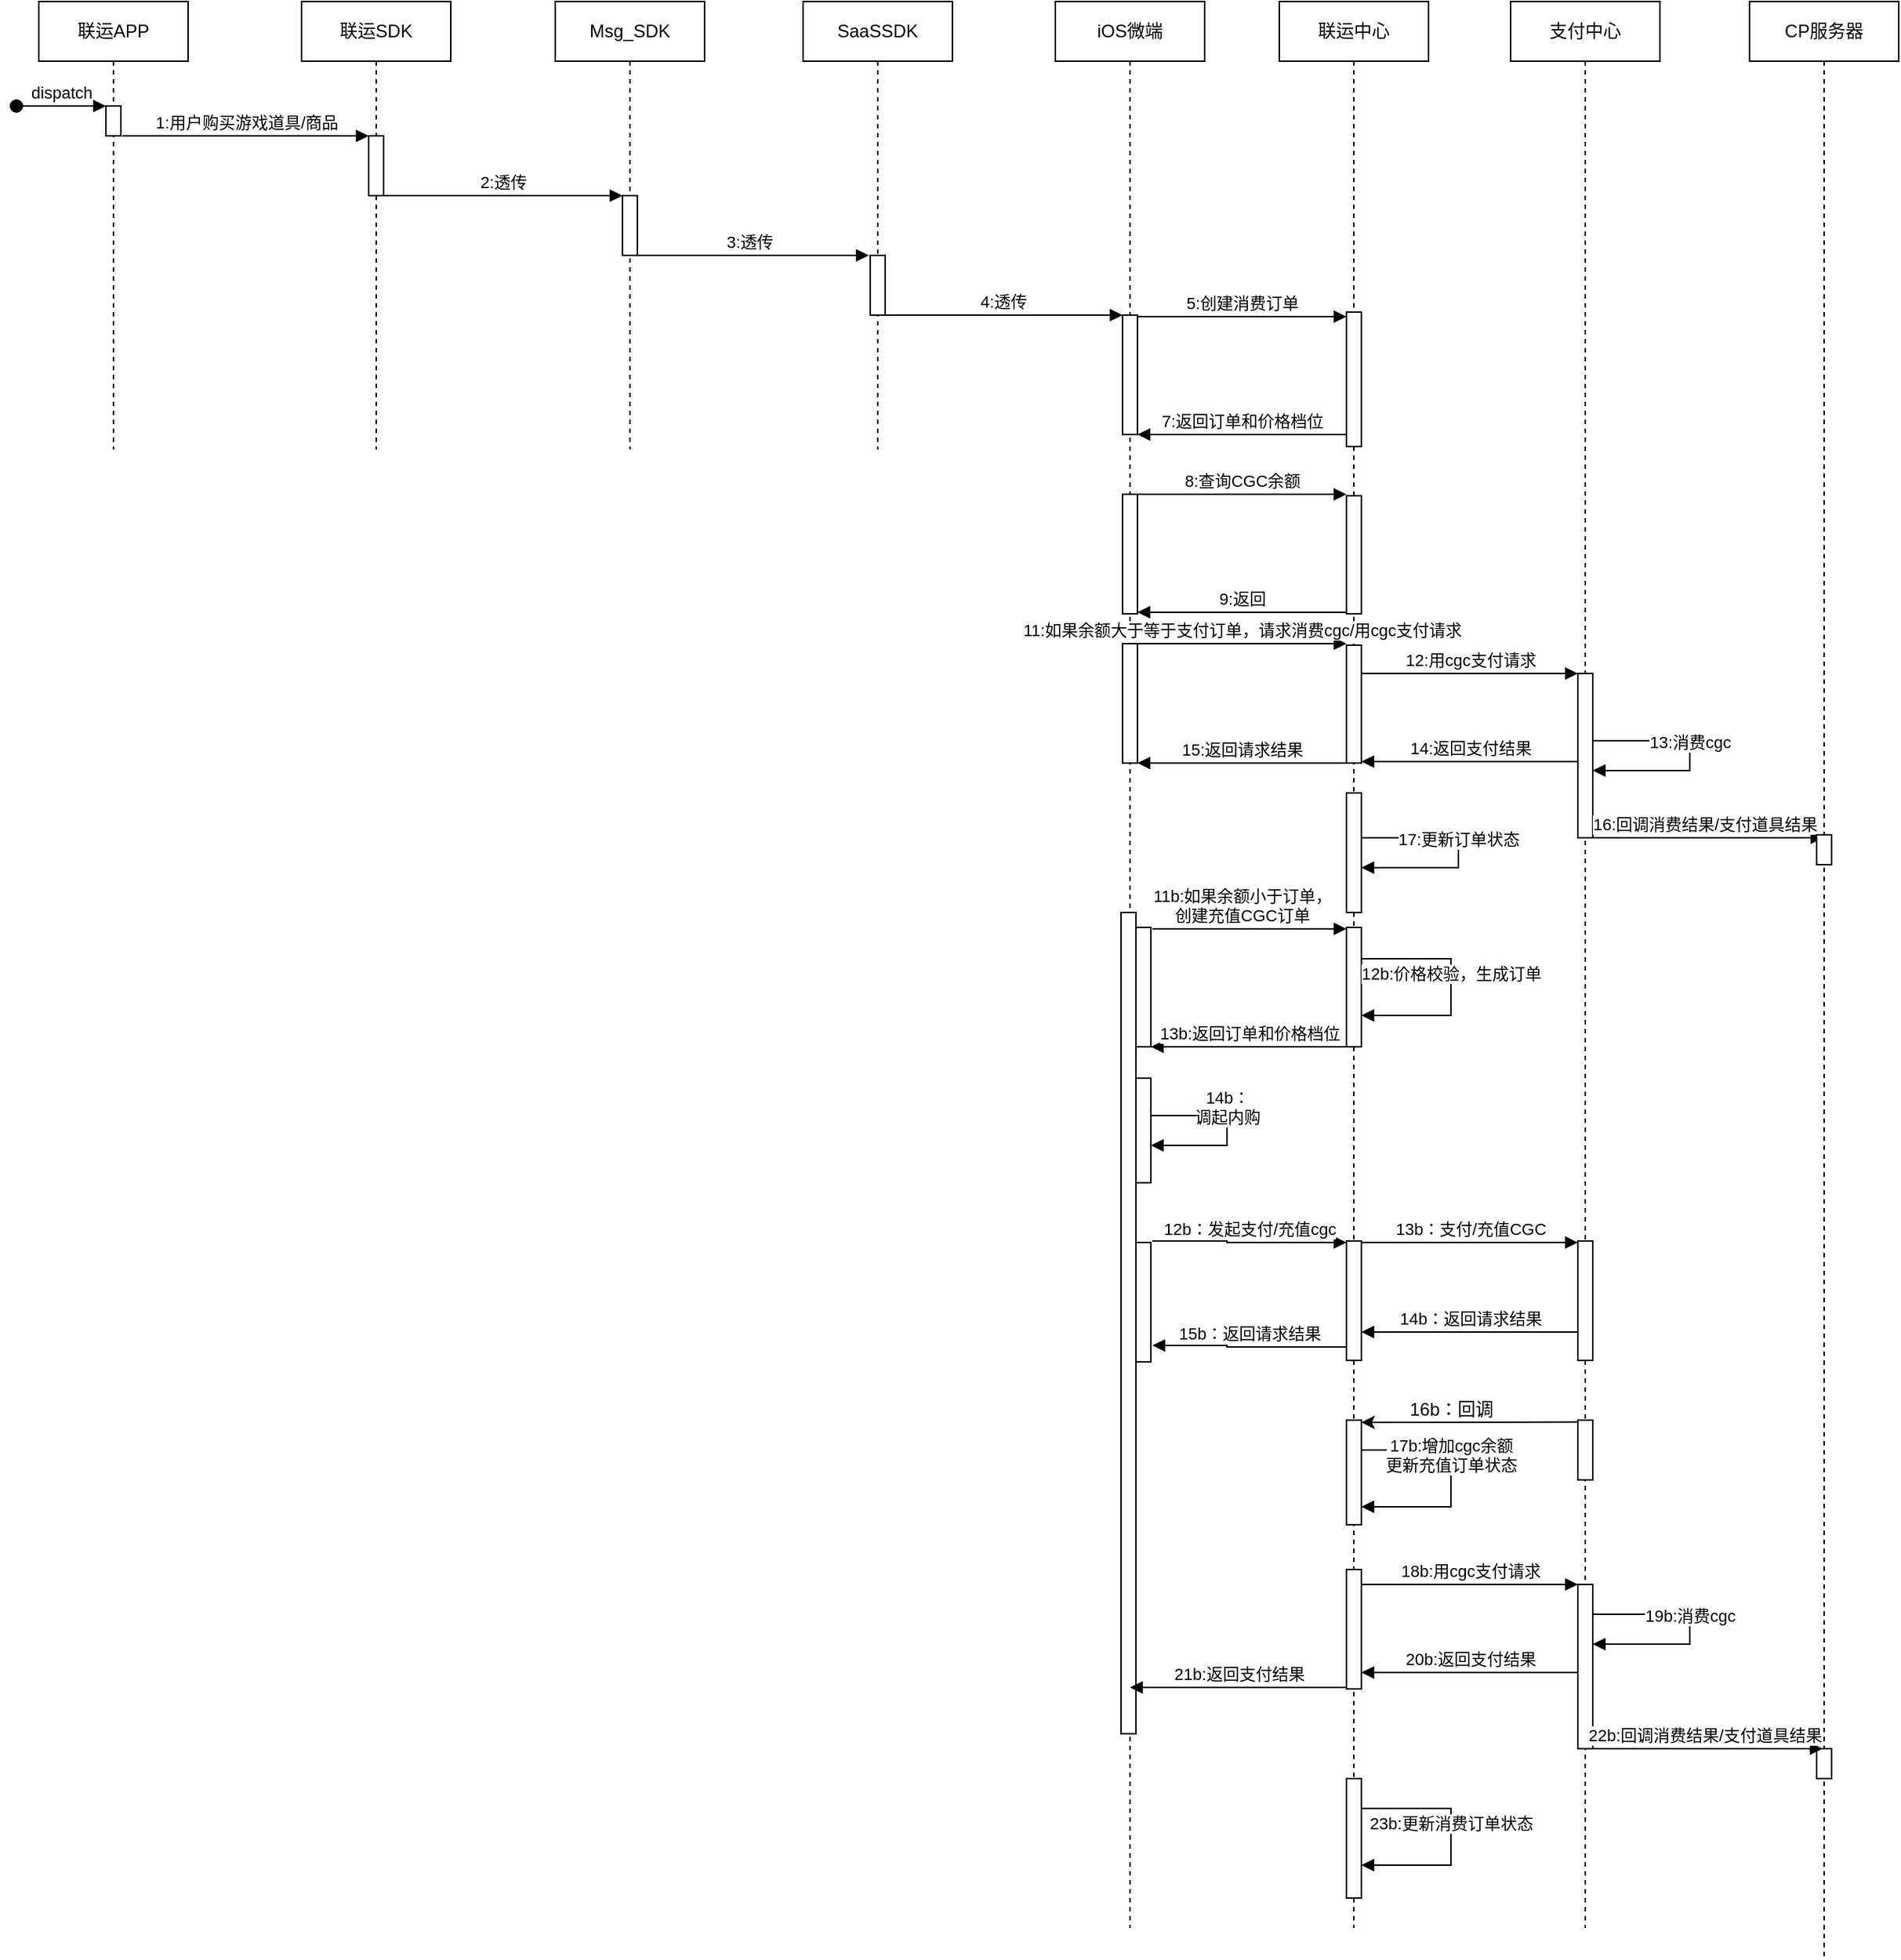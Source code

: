 <mxfile version="24.6.4" type="github" pages="3">
  <diagram name="Page-1" id="2YBvvXClWsGukQMizWep">
    <mxGraphModel dx="1151" dy="831" grid="1" gridSize="10" guides="1" tooltips="1" connect="1" arrows="1" fold="1" page="1" pageScale="1" pageWidth="850" pageHeight="1100" math="0" shadow="0">
      <root>
        <mxCell id="0" />
        <mxCell id="1" parent="0" />
        <mxCell id="aM9ryv3xv72pqoxQDRHE-1" value="联运APP" style="shape=umlLifeline;perimeter=lifelinePerimeter;whiteSpace=wrap;html=1;container=0;dropTarget=0;collapsible=0;recursiveResize=0;outlineConnect=0;portConstraint=eastwest;newEdgeStyle={&quot;edgeStyle&quot;:&quot;elbowEdgeStyle&quot;,&quot;elbow&quot;:&quot;vertical&quot;,&quot;curved&quot;:0,&quot;rounded&quot;:0};" parent="1" vertex="1">
          <mxGeometry x="44" y="40" width="100" height="300" as="geometry" />
        </mxCell>
        <mxCell id="aM9ryv3xv72pqoxQDRHE-2" value="" style="html=1;points=[];perimeter=orthogonalPerimeter;outlineConnect=0;targetShapes=umlLifeline;portConstraint=eastwest;newEdgeStyle={&quot;edgeStyle&quot;:&quot;elbowEdgeStyle&quot;,&quot;elbow&quot;:&quot;vertical&quot;,&quot;curved&quot;:0,&quot;rounded&quot;:0};" parent="aM9ryv3xv72pqoxQDRHE-1" vertex="1">
          <mxGeometry x="45" y="70" width="10" height="20" as="geometry" />
        </mxCell>
        <mxCell id="aM9ryv3xv72pqoxQDRHE-3" value="dispatch" style="html=1;verticalAlign=bottom;startArrow=oval;endArrow=block;startSize=8;edgeStyle=elbowEdgeStyle;elbow=vertical;curved=0;rounded=0;" parent="aM9ryv3xv72pqoxQDRHE-1" target="aM9ryv3xv72pqoxQDRHE-2" edge="1">
          <mxGeometry relative="1" as="geometry">
            <mxPoint x="-15" y="70" as="sourcePoint" />
          </mxGeometry>
        </mxCell>
        <mxCell id="aM9ryv3xv72pqoxQDRHE-5" value="联运SDK" style="shape=umlLifeline;perimeter=lifelinePerimeter;whiteSpace=wrap;html=1;container=0;dropTarget=0;collapsible=0;recursiveResize=0;outlineConnect=0;portConstraint=eastwest;newEdgeStyle={&quot;edgeStyle&quot;:&quot;elbowEdgeStyle&quot;,&quot;elbow&quot;:&quot;vertical&quot;,&quot;curved&quot;:0,&quot;rounded&quot;:0};" parent="1" vertex="1">
          <mxGeometry x="220" y="40" width="100" height="300" as="geometry" />
        </mxCell>
        <mxCell id="aM9ryv3xv72pqoxQDRHE-6" value="" style="html=1;points=[];perimeter=orthogonalPerimeter;outlineConnect=0;targetShapes=umlLifeline;portConstraint=eastwest;newEdgeStyle={&quot;edgeStyle&quot;:&quot;elbowEdgeStyle&quot;,&quot;elbow&quot;:&quot;vertical&quot;,&quot;curved&quot;:0,&quot;rounded&quot;:0};" parent="aM9ryv3xv72pqoxQDRHE-5" vertex="1">
          <mxGeometry x="45" y="90" width="10" height="40" as="geometry" />
        </mxCell>
        <mxCell id="KpxafymNXXOF6CLoVRKV-1" value="Msg_SDK" style="shape=umlLifeline;perimeter=lifelinePerimeter;whiteSpace=wrap;html=1;container=0;dropTarget=0;collapsible=0;recursiveResize=0;outlineConnect=0;portConstraint=eastwest;newEdgeStyle={&quot;edgeStyle&quot;:&quot;elbowEdgeStyle&quot;,&quot;elbow&quot;:&quot;vertical&quot;,&quot;curved&quot;:0,&quot;rounded&quot;:0};" vertex="1" parent="1">
          <mxGeometry x="390" y="40" width="100" height="300" as="geometry" />
        </mxCell>
        <mxCell id="KpxafymNXXOF6CLoVRKV-2" value="" style="html=1;points=[];perimeter=orthogonalPerimeter;outlineConnect=0;targetShapes=umlLifeline;portConstraint=eastwest;newEdgeStyle={&quot;edgeStyle&quot;:&quot;elbowEdgeStyle&quot;,&quot;elbow&quot;:&quot;vertical&quot;,&quot;curved&quot;:0,&quot;rounded&quot;:0};" vertex="1" parent="KpxafymNXXOF6CLoVRKV-1">
          <mxGeometry x="45" y="130" width="10" height="40" as="geometry" />
        </mxCell>
        <mxCell id="KpxafymNXXOF6CLoVRKV-3" value="SaaSSDK" style="shape=umlLifeline;perimeter=lifelinePerimeter;whiteSpace=wrap;html=1;container=0;dropTarget=0;collapsible=0;recursiveResize=0;outlineConnect=0;portConstraint=eastwest;newEdgeStyle={&quot;edgeStyle&quot;:&quot;elbowEdgeStyle&quot;,&quot;elbow&quot;:&quot;vertical&quot;,&quot;curved&quot;:0,&quot;rounded&quot;:0};" vertex="1" parent="1">
          <mxGeometry x="556" y="40" width="100" height="300" as="geometry" />
        </mxCell>
        <mxCell id="KpxafymNXXOF6CLoVRKV-4" value="" style="html=1;points=[];perimeter=orthogonalPerimeter;outlineConnect=0;targetShapes=umlLifeline;portConstraint=eastwest;newEdgeStyle={&quot;edgeStyle&quot;:&quot;elbowEdgeStyle&quot;,&quot;elbow&quot;:&quot;vertical&quot;,&quot;curved&quot;:0,&quot;rounded&quot;:0};" vertex="1" parent="KpxafymNXXOF6CLoVRKV-3">
          <mxGeometry x="45" y="170" width="10" height="40" as="geometry" />
        </mxCell>
        <mxCell id="KpxafymNXXOF6CLoVRKV-5" value="iOS微端" style="shape=umlLifeline;perimeter=lifelinePerimeter;whiteSpace=wrap;html=1;container=0;dropTarget=0;collapsible=0;recursiveResize=0;outlineConnect=0;portConstraint=eastwest;newEdgeStyle={&quot;edgeStyle&quot;:&quot;elbowEdgeStyle&quot;,&quot;elbow&quot;:&quot;vertical&quot;,&quot;curved&quot;:0,&quot;rounded&quot;:0};" vertex="1" parent="1">
          <mxGeometry x="725" y="40" width="100" height="1290" as="geometry" />
        </mxCell>
        <mxCell id="KpxafymNXXOF6CLoVRKV-6" value="" style="html=1;points=[];perimeter=orthogonalPerimeter;outlineConnect=0;targetShapes=umlLifeline;portConstraint=eastwest;newEdgeStyle={&quot;edgeStyle&quot;:&quot;elbowEdgeStyle&quot;,&quot;elbow&quot;:&quot;vertical&quot;,&quot;curved&quot;:0,&quot;rounded&quot;:0};" vertex="1" parent="KpxafymNXXOF6CLoVRKV-5">
          <mxGeometry x="45" y="210" width="10" height="80" as="geometry" />
        </mxCell>
        <mxCell id="KpxafymNXXOF6CLoVRKV-18" value="" style="html=1;points=[];perimeter=orthogonalPerimeter;outlineConnect=0;targetShapes=umlLifeline;portConstraint=eastwest;newEdgeStyle={&quot;edgeStyle&quot;:&quot;elbowEdgeStyle&quot;,&quot;elbow&quot;:&quot;vertical&quot;,&quot;curved&quot;:0,&quot;rounded&quot;:0};" vertex="1" parent="KpxafymNXXOF6CLoVRKV-5">
          <mxGeometry x="45" y="330" width="10" height="80" as="geometry" />
        </mxCell>
        <mxCell id="KpxafymNXXOF6CLoVRKV-22" value="" style="html=1;points=[];perimeter=orthogonalPerimeter;outlineConnect=0;targetShapes=umlLifeline;portConstraint=eastwest;newEdgeStyle={&quot;edgeStyle&quot;:&quot;elbowEdgeStyle&quot;,&quot;elbow&quot;:&quot;vertical&quot;,&quot;curved&quot;:0,&quot;rounded&quot;:0};" vertex="1" parent="KpxafymNXXOF6CLoVRKV-5">
          <mxGeometry x="45" y="430" width="10" height="80" as="geometry" />
        </mxCell>
        <mxCell id="KpxafymNXXOF6CLoVRKV-36" value="" style="html=1;points=[];perimeter=orthogonalPerimeter;outlineConnect=0;targetShapes=umlLifeline;portConstraint=eastwest;newEdgeStyle={&quot;edgeStyle&quot;:&quot;elbowEdgeStyle&quot;,&quot;elbow&quot;:&quot;vertical&quot;,&quot;curved&quot;:0,&quot;rounded&quot;:0};" vertex="1" parent="KpxafymNXXOF6CLoVRKV-5">
          <mxGeometry x="54" y="721" width="10" height="70" as="geometry" />
        </mxCell>
        <mxCell id="KpxafymNXXOF6CLoVRKV-37" value="14b：&lt;div&gt;调起内购&lt;/div&gt;" style="html=1;verticalAlign=bottom;endArrow=block;edgeStyle=elbowEdgeStyle;elbow=horizontal;curved=0;rounded=0;" edge="1" parent="KpxafymNXXOF6CLoVRKV-5" source="KpxafymNXXOF6CLoVRKV-36" target="KpxafymNXXOF6CLoVRKV-36">
          <mxGeometry relative="1" as="geometry">
            <mxPoint x="60.41" y="771" as="sourcePoint" />
            <Array as="points">
              <mxPoint x="115" y="761" />
            </Array>
            <mxPoint x="50.001" y="774" as="targetPoint" />
            <mxPoint as="offset" />
          </mxGeometry>
        </mxCell>
        <mxCell id="KpxafymNXXOF6CLoVRKV-34" value="&lt;span style=&quot;color: rgba(0, 0, 0, 0); font-family: monospace; font-size: 0px; text-align: start;&quot;&gt;%3CmxGraphModel%3E%3Croot%3E%3CmxCell%20id%3D%220%22%2F%3E%3CmxCell%20id%3D%221%22%20parent%3D%220%22%2F%3E%3CmxCell%20id%3D%222%22%20value%3D%2213%3A%E6%B6%88%E8%B4%B9cgc%22%20style%3D%22html%3D1%3BverticalAlign%3Dbottom%3BendArrow%3Dblock%3BedgeStyle%3DelbowEdgeStyle%3Belbow%3Dhorizontal%3Bcurved%3D0%3Brounded%3D0%3B%22%20edge%3D%221%22%20parent%3D%221%22%3E%3CmxGeometry%20relative%3D%221%22%20as%3D%22geometry%22%3E%3CmxPoint%20x%3D%221085%22%20y%3D%22535%22%20as%3D%22sourcePoint%22%2F%3E%3CArray%20as%3D%22points%22%3E%3CmxPoint%20x%3D%221150%22%20y%3D%22538%22%2F%3E%3C%2FArray%3E%3CmxPoint%20x%3D%221085%22%20y%3D%22555%22%20as%3D%22targetPoint%22%2F%3E%3CmxPoint%20as%3D%22offset%22%2F%3E%3C%2FmxGeometry%3E%3C%2FmxCell%3E%3C%2Froot%3E%3C%2FmxGraphModel%3E&lt;/span&gt;" style="html=1;points=[];perimeter=orthogonalPerimeter;outlineConnect=0;targetShapes=umlLifeline;portConstraint=eastwest;newEdgeStyle={&quot;edgeStyle&quot;:&quot;elbowEdgeStyle&quot;,&quot;elbow&quot;:&quot;vertical&quot;,&quot;curved&quot;:0,&quot;rounded&quot;:0};" vertex="1" parent="KpxafymNXXOF6CLoVRKV-5">
          <mxGeometry x="54" y="831" width="10" height="80" as="geometry" />
        </mxCell>
        <mxCell id="KpxafymNXXOF6CLoVRKV-54" value="" style="html=1;points=[];perimeter=orthogonalPerimeter;outlineConnect=0;targetShapes=umlLifeline;portConstraint=eastwest;newEdgeStyle={&quot;edgeStyle&quot;:&quot;elbowEdgeStyle&quot;,&quot;elbow&quot;:&quot;vertical&quot;,&quot;curved&quot;:0,&quot;rounded&quot;:0};" vertex="1" parent="KpxafymNXXOF6CLoVRKV-5">
          <mxGeometry x="54" y="620" width="10" height="80" as="geometry" />
        </mxCell>
        <mxCell id="KpxafymNXXOF6CLoVRKV-55" value="11b:如果余额小于订单，&lt;div&gt;创建充值CGC订单&lt;/div&gt;" style="html=1;verticalAlign=bottom;endArrow=block;edgeStyle=elbowEdgeStyle;elbow=horizontal;curved=0;rounded=0;" edge="1" parent="KpxafymNXXOF6CLoVRKV-5">
          <mxGeometry relative="1" as="geometry">
            <mxPoint x="75" y="621" as="sourcePoint" />
            <Array as="points">
              <mxPoint x="65" y="621" />
            </Array>
            <mxPoint x="195" y="621" as="targetPoint" />
            <mxPoint as="offset" />
          </mxGeometry>
        </mxCell>
        <mxCell id="KpxafymNXXOF6CLoVRKV-56" value="13b:返回订单和价格档位" style="html=1;verticalAlign=bottom;endArrow=block;edgeStyle=elbowEdgeStyle;elbow=horizontal;curved=0;rounded=0;" edge="1" parent="KpxafymNXXOF6CLoVRKV-5" target="KpxafymNXXOF6CLoVRKV-54">
          <mxGeometry relative="1" as="geometry">
            <mxPoint x="195" y="700" as="sourcePoint" />
            <Array as="points">
              <mxPoint x="195" y="700" />
            </Array>
            <mxPoint x="75" y="700" as="targetPoint" />
            <mxPoint as="offset" />
          </mxGeometry>
        </mxCell>
        <mxCell id="KpxafymNXXOF6CLoVRKV-74" value="" style="html=1;points=[];perimeter=orthogonalPerimeter;outlineConnect=0;targetShapes=umlLifeline;portConstraint=eastwest;newEdgeStyle={&quot;edgeStyle&quot;:&quot;elbowEdgeStyle&quot;,&quot;elbow&quot;:&quot;vertical&quot;,&quot;curved&quot;:0,&quot;rounded&quot;:0};" vertex="1" parent="KpxafymNXXOF6CLoVRKV-5">
          <mxGeometry x="44" y="610" width="10" height="550" as="geometry" />
        </mxCell>
        <mxCell id="KpxafymNXXOF6CLoVRKV-7" value="联运中心" style="shape=umlLifeline;perimeter=lifelinePerimeter;whiteSpace=wrap;html=1;container=0;dropTarget=0;collapsible=0;recursiveResize=0;outlineConnect=0;portConstraint=eastwest;newEdgeStyle={&quot;edgeStyle&quot;:&quot;elbowEdgeStyle&quot;,&quot;elbow&quot;:&quot;vertical&quot;,&quot;curved&quot;:0,&quot;rounded&quot;:0};" vertex="1" parent="1">
          <mxGeometry x="875" y="40" width="100" height="1290" as="geometry" />
        </mxCell>
        <mxCell id="KpxafymNXXOF6CLoVRKV-19" value="" style="html=1;points=[];perimeter=orthogonalPerimeter;outlineConnect=0;targetShapes=umlLifeline;portConstraint=eastwest;newEdgeStyle={&quot;edgeStyle&quot;:&quot;elbowEdgeStyle&quot;,&quot;elbow&quot;:&quot;vertical&quot;,&quot;curved&quot;:0,&quot;rounded&quot;:0};" vertex="1" parent="KpxafymNXXOF6CLoVRKV-7">
          <mxGeometry x="45" y="331" width="10" height="79" as="geometry" />
        </mxCell>
        <mxCell id="KpxafymNXXOF6CLoVRKV-24" value="" style="html=1;points=[];perimeter=orthogonalPerimeter;outlineConnect=0;targetShapes=umlLifeline;portConstraint=eastwest;newEdgeStyle={&quot;edgeStyle&quot;:&quot;elbowEdgeStyle&quot;,&quot;elbow&quot;:&quot;vertical&quot;,&quot;curved&quot;:0,&quot;rounded&quot;:0};" vertex="1" parent="KpxafymNXXOF6CLoVRKV-7">
          <mxGeometry x="45" y="431" width="10" height="79" as="geometry" />
        </mxCell>
        <mxCell id="KpxafymNXXOF6CLoVRKV-39" value="&lt;span style=&quot;color: rgba(0, 0, 0, 0); font-family: monospace; font-size: 0px; text-align: start;&quot;&gt;%3CmxGraphModel%3E%3Croot%3E%3CmxCell%20id%3D%220%22%2F%3E%3CmxCell%20id%3D%221%22%20parent%3D%220%22%2F%3E%3CmxCell%20id%3D%222%22%20value%3D%2213%3A%E6%B6%88%E8%B4%B9cgc%22%20style%3D%22html%3D1%3BverticalAlign%3Dbottom%3BendArrow%3Dblock%3BedgeStyle%3DelbowEdgeStyle%3Belbow%3Dhorizontal%3Bcurved%3D0%3Brounded%3D0%3B%22%20edge%3D%221%22%20parent%3D%221%22%3E%3CmxGeometry%20relative%3D%221%22%20as%3D%22geometry%22%3E%3CmxPoint%20x%3D%221085%22%20y%3D%22535%22%20as%3D%22sourcePoint%22%2F%3E%3CArray%20as%3D%22points%22%3E%3CmxPoint%20x%3D%221150%22%20y%3D%22538%22%2F%3E%3C%2FArray%3E%3CmxPoint%20x%3D%221085%22%20y%3D%22555%22%20as%3D%22targetPoint%22%2F%3E%3CmxPoint%20as%3D%22offset%22%2F%3E%3C%2FmxGeometry%3E%3C%2FmxCell%3E%3C%2Froot%3E%3C%2FmxGraphModel%3E&lt;/span&gt;" style="html=1;points=[];perimeter=orthogonalPerimeter;outlineConnect=0;targetShapes=umlLifeline;portConstraint=eastwest;newEdgeStyle={&quot;edgeStyle&quot;:&quot;elbowEdgeStyle&quot;,&quot;elbow&quot;:&quot;vertical&quot;,&quot;curved&quot;:0,&quot;rounded&quot;:0};" vertex="1" parent="KpxafymNXXOF6CLoVRKV-7">
          <mxGeometry x="45" y="530" width="10" height="80" as="geometry" />
        </mxCell>
        <mxCell id="KpxafymNXXOF6CLoVRKV-44" value="17:更新订单状态" style="html=1;verticalAlign=bottom;endArrow=block;edgeStyle=elbowEdgeStyle;elbow=horizontal;curved=0;rounded=0;" edge="1" parent="KpxafymNXXOF6CLoVRKV-7" source="KpxafymNXXOF6CLoVRKV-39" target="KpxafymNXXOF6CLoVRKV-39">
          <mxGeometry relative="1" as="geometry">
            <mxPoint x="55" y="560" as="sourcePoint" />
            <Array as="points">
              <mxPoint x="120" y="563" />
            </Array>
            <mxPoint x="55" y="580" as="targetPoint" />
            <mxPoint as="offset" />
          </mxGeometry>
        </mxCell>
        <mxCell id="KpxafymNXXOF6CLoVRKV-59" value="&lt;span style=&quot;color: rgba(0, 0, 0, 0); font-family: monospace; font-size: 0px; text-align: start;&quot;&gt;%3CmxGraphModel%3E%3Croot%3E%3CmxCell%20id%3D%220%22%2F%3E%3CmxCell%20id%3D%221%22%20parent%3D%220%22%2F%3E%3CmxCell%20id%3D%222%22%20value%3D%2213%3A%E6%B6%88%E8%B4%B9cgc%22%20style%3D%22html%3D1%3BverticalAlign%3Dbottom%3BendArrow%3Dblock%3BedgeStyle%3DelbowEdgeStyle%3Belbow%3Dhorizontal%3Bcurved%3D0%3Brounded%3D0%3B%22%20edge%3D%221%22%20parent%3D%221%22%3E%3CmxGeometry%20relative%3D%221%22%20as%3D%22geometry%22%3E%3CmxPoint%20x%3D%221085%22%20y%3D%22535%22%20as%3D%22sourcePoint%22%2F%3E%3CArray%20as%3D%22points%22%3E%3CmxPoint%20x%3D%221150%22%20y%3D%22538%22%2F%3E%3C%2FArray%3E%3CmxPoint%20x%3D%221085%22%20y%3D%22555%22%20as%3D%22targetPoint%22%2F%3E%3CmxPoint%20as%3D%22offset%22%2F%3E%3C%2FmxGeometry%3E%3C%2FmxCell%3E%3C%2Froot%3E%3C%2FmxGraphModel%3E&lt;/span&gt;&lt;span style=&quot;color: rgba(0, 0, 0, 0); font-family: monospace; font-size: 0px; text-align: start;&quot;&gt;%3CmxGraphModel%3E%3Croot%3E%3CmxCell%20id%3D%220%22%2F%3E%3CmxCell%20id%3D%221%22%20parent%3D%220%22%2F%3E%3CmxCell%20id%3D%222%22%20value%3D%2213%3A%E6%B6%88%E8%B4%B9cgc%22%20style%3D%22html%3D1%3BverticalAlign%3Dbottom%3BendArrow%3Dblock%3BedgeStyle%3DelbowEdgeStyle%3Belbow%3Dhorizontal%3Bcurved%3D0%3Brounded%3D0%3B%22%20edge%3D%221%22%20parent%3D%221%22%3E%3CmxGeometry%20relative%3D%221%22%20as%3D%22geometry%22%3E%3CmxPoint%20x%3D%221085%22%20y%3D%22535%22%20as%3D%22sourcePoint%22%2F%3E%3CArray%20as%3D%22points%22%3E%3CmxPoint%20x%3D%221150%22%20y%3D%22538%22%2F%3E%3C%2FArray%3E%3CmxPoint%20x%3D%221085%22%20y%3D%22555%22%20as%3D%22targetPoint%22%2F%3E%3CmxPoint%20as%3D%22offset%22%2F%3E%3C%2FmxGeometry%3E%3C%2FmxCell%3E%3C%2Froot%3E%3C%2FmxGraphModel%3E&lt;/span&gt;&lt;span style=&quot;color: rgba(0, 0, 0, 0); font-family: monospace; font-size: 0px; text-align: start;&quot;&gt;%3CmxGraphModel%3E%3Croot%3E%3CmxCell%20id%3D%220%22%2F%3E%3CmxCell%20id%3D%221%22%20parent%3D%220%22%2F%3E%3CmxCell%20id%3D%222%22%20value%3D%2213%3A%E6%B6%88%E8%B4%B9cgc%22%20style%3D%22html%3D1%3BverticalAlign%3Dbottom%3BendArrow%3Dblock%3BedgeStyle%3DelbowEdgeStyle%3Belbow%3Dhorizontal%3Bcurved%3D0%3Brounded%3D0%3B%22%20edge%3D%221%22%20parent%3D%221%22%3E%3CmxGeometry%20relative%3D%221%22%20as%3D%22geometry%22%3E%3CmxPoint%20x%3D%221085%22%20y%3D%22535%22%20as%3D%22sourcePoint%22%2F%3E%3CArray%20as%3D%22points%22%3E%3CmxPoint%20x%3D%221150%22%20y%3D%22538%22%2F%3E%3C%2FArray%3E%3CmxPoint%20x%3D%221085%22%20y%3D%22555%22%20as%3D%22targetPoint%22%2F%3E%3CmxPoint%20as%3D%22offset%22%2F%3E%3C%2FmxGeometry%3E%3C%2FmxCell%3E%3C%2Froot%3E%3C%2FmxGraphModel%3E&lt;/span&gt;" style="html=1;points=[];perimeter=orthogonalPerimeter;outlineConnect=0;targetShapes=umlLifeline;portConstraint=eastwest;newEdgeStyle={&quot;edgeStyle&quot;:&quot;elbowEdgeStyle&quot;,&quot;elbow&quot;:&quot;vertical&quot;,&quot;curved&quot;:0,&quot;rounded&quot;:0};" vertex="1" parent="KpxafymNXXOF6CLoVRKV-7">
          <mxGeometry x="45" y="830" width="10" height="80" as="geometry" />
        </mxCell>
        <mxCell id="KpxafymNXXOF6CLoVRKV-60" value="&lt;span style=&quot;color: rgba(0, 0, 0, 0); font-family: monospace; font-size: 0px; text-align: start;&quot;&gt;%3CmxGraphModel%3E%3Croot%3E%3CmxCell%20id%3D%220%22%2F%3E%3CmxCell%20id%3D%221%22%20parent%3D%220%22%2F%3E%3CmxCell%20id%3D%222%22%20value%3D%2213%3A%E6%B6%88%E8%B4%B9cgc%22%20style%3D%22html%3D1%3BverticalAlign%3Dbottom%3BendArrow%3Dblock%3BedgeStyle%3DelbowEdgeStyle%3Belbow%3Dhorizontal%3Bcurved%3D0%3Brounded%3D0%3B%22%20edge%3D%221%22%20parent%3D%221%22%3E%3CmxGeometry%20relative%3D%221%22%20as%3D%22geometry%22%3E%3CmxPoint%20x%3D%221085%22%20y%3D%22535%22%20as%3D%22sourcePoint%22%2F%3E%3CArray%20as%3D%22points%22%3E%3CmxPoint%20x%3D%221150%22%20y%3D%22538%22%2F%3E%3C%2FArray%3E%3CmxPoint%20x%3D%221085%22%20y%3D%22555%22%20as%3D%22targetPoint%22%2F%3E%3CmxPoint%20as%3D%22offset%22%2F%3E%3C%2FmxGeometry%3E%3C%2FmxCell%3E%3C%2Froot%3E%3C%2FmxGraphModel%3E&lt;/span&gt;&lt;span style=&quot;color: rgba(0, 0, 0, 0); font-family: monospace; font-size: 0px; text-align: start;&quot;&gt;%3CmxGraphModel%3E%3Croot%3E%3CmxCell%20id%3D%220%22%2F%3E%3CmxCell%20id%3D%221%22%20parent%3D%220%22%2F%3E%3CmxCell%20id%3D%222%22%20value%3D%2213%3A%E6%B6%88%E8%B4%B9cgc%22%20style%3D%22html%3D1%3BverticalAlign%3Dbottom%3BendArrow%3Dblock%3BedgeStyle%3DelbowEdgeStyle%3Belbow%3Dhorizontal%3Bcurved%3D0%3Brounded%3D0%3B%22%20edge%3D%221%22%20parent%3D%221%22%3E%3CmxGeometry%20relative%3D%221%22%20as%3D%22geometry%22%3E%3CmxPoint%20x%3D%221085%22%20y%3D%22535%22%20as%3D%22sourcePoint%22%2F%3E%3CArray%20as%3D%22points%22%3E%3CmxPoint%20x%3D%221150%22%20y%3D%22538%22%2F%3E%3C%2FArray%3E%3CmxPoint%20x%3D%221085%22%20y%3D%22555%22%20as%3D%22targetPoint%22%2F%3E%3CmxPoint%20as%3D%22offset%22%2F%3E%3C%2FmxGeometry%3E%3C%2FmxCell%3E%3C%2Froot%3E%3C%2FmxGraphModel%3E&lt;/span&gt;&lt;span style=&quot;color: rgba(0, 0, 0, 0); font-family: monospace; font-size: 0px; text-align: start;&quot;&gt;%3CmxGraphModel%3E%3Croot%3E%3CmxCell%20id%3D%220%22%2F%3E%3CmxCell%20id%3D%221%22%20parent%3D%220%22%2F%3E%3CmxCell%20id%3D%222%22%20value%3D%2213%3A%E6%B6%88%E8%B4%B9cgc%22%20style%3D%22html%3D1%3BverticalAlign%3Dbottom%3BendArrow%3Dblock%3BedgeStyle%3DelbowEdgeStyle%3Belbow%3Dhorizontal%3Bcurved%3D0%3Brounded%3D0%3B%22%20edge%3D%221%22%20parent%3D%221%22%3E%3CmxGeometry%20relative%3D%221%22%20as%3D%22geometry%22%3E%3CmxPoint%20x%3D%221085%22%20y%3D%22535%22%20as%3D%22sourcePoint%22%2F%3E%3CArray%20as%3D%22points%22%3E%3CmxPoint%20x%3D%221150%22%20y%3D%22538%22%2F%3E%3C%2FArray%3E%3CmxPoint%20x%3D%221085%22%20y%3D%22555%22%20as%3D%22targetPoint%22%2F%3E%3CmxPoint%20as%3D%22offset%22%2F%3E%3C%2FmxGeometry%3E%3C%2FmxCell%3E%3C%2Froot%3E%3C%2FmxGraphModel%3E&lt;/span&gt;" style="html=1;points=[];perimeter=orthogonalPerimeter;outlineConnect=0;targetShapes=umlLifeline;portConstraint=eastwest;newEdgeStyle={&quot;edgeStyle&quot;:&quot;elbowEdgeStyle&quot;,&quot;elbow&quot;:&quot;vertical&quot;,&quot;curved&quot;:0,&quot;rounded&quot;:0};" vertex="1" parent="KpxafymNXXOF6CLoVRKV-7">
          <mxGeometry x="45" y="950" width="10" height="70" as="geometry" />
        </mxCell>
        <mxCell id="KpxafymNXXOF6CLoVRKV-63" value="" style="html=1;points=[];perimeter=orthogonalPerimeter;outlineConnect=0;targetShapes=umlLifeline;portConstraint=eastwest;newEdgeStyle={&quot;edgeStyle&quot;:&quot;elbowEdgeStyle&quot;,&quot;elbow&quot;:&quot;vertical&quot;,&quot;curved&quot;:0,&quot;rounded&quot;:0};" vertex="1" parent="KpxafymNXXOF6CLoVRKV-7">
          <mxGeometry x="45" y="208" width="10" height="90" as="geometry" />
        </mxCell>
        <mxCell id="KpxafymNXXOF6CLoVRKV-71" value="" style="html=1;points=[];perimeter=orthogonalPerimeter;outlineConnect=0;targetShapes=umlLifeline;portConstraint=eastwest;newEdgeStyle={&quot;edgeStyle&quot;:&quot;elbowEdgeStyle&quot;,&quot;elbow&quot;:&quot;vertical&quot;,&quot;curved&quot;:0,&quot;rounded&quot;:0};" vertex="1" parent="KpxafymNXXOF6CLoVRKV-7">
          <mxGeometry x="45" y="1050" width="10" height="80" as="geometry" />
        </mxCell>
        <mxCell id="KpxafymNXXOF6CLoVRKV-76" value="" style="html=1;points=[];perimeter=orthogonalPerimeter;outlineConnect=0;targetShapes=umlLifeline;portConstraint=eastwest;newEdgeStyle={&quot;edgeStyle&quot;:&quot;elbowEdgeStyle&quot;,&quot;elbow&quot;:&quot;vertical&quot;,&quot;curved&quot;:0,&quot;rounded&quot;:0};" vertex="1" parent="KpxafymNXXOF6CLoVRKV-7">
          <mxGeometry x="45" y="1190" width="10" height="80" as="geometry" />
        </mxCell>
        <mxCell id="KpxafymNXXOF6CLoVRKV-9" value="支付中心" style="shape=umlLifeline;perimeter=lifelinePerimeter;whiteSpace=wrap;html=1;container=0;dropTarget=0;collapsible=0;recursiveResize=0;outlineConnect=0;portConstraint=eastwest;newEdgeStyle={&quot;edgeStyle&quot;:&quot;elbowEdgeStyle&quot;,&quot;elbow&quot;:&quot;vertical&quot;,&quot;curved&quot;:0,&quot;rounded&quot;:0};" vertex="1" parent="1">
          <mxGeometry x="1030" y="40" width="100" height="1290" as="geometry" />
        </mxCell>
        <mxCell id="KpxafymNXXOF6CLoVRKV-10" value="" style="html=1;points=[];perimeter=orthogonalPerimeter;outlineConnect=0;targetShapes=umlLifeline;portConstraint=eastwest;newEdgeStyle={&quot;edgeStyle&quot;:&quot;elbowEdgeStyle&quot;,&quot;elbow&quot;:&quot;vertical&quot;,&quot;curved&quot;:0,&quot;rounded&quot;:0};" vertex="1" parent="KpxafymNXXOF6CLoVRKV-9">
          <mxGeometry x="45" y="450" width="10" height="110" as="geometry" />
        </mxCell>
        <mxCell id="KpxafymNXXOF6CLoVRKV-27" value="13:消费cgc" style="html=1;verticalAlign=bottom;endArrow=block;edgeStyle=elbowEdgeStyle;elbow=horizontal;curved=0;rounded=0;" edge="1" parent="KpxafymNXXOF6CLoVRKV-9" source="KpxafymNXXOF6CLoVRKV-10" target="KpxafymNXXOF6CLoVRKV-10">
          <mxGeometry relative="1" as="geometry">
            <mxPoint x="60" y="460" as="sourcePoint" />
            <Array as="points">
              <mxPoint x="120" y="498" />
            </Array>
            <mxPoint x="60" y="498" as="targetPoint" />
            <mxPoint as="offset" />
          </mxGeometry>
        </mxCell>
        <mxCell id="KpxafymNXXOF6CLoVRKV-40" value="&lt;span style=&quot;color: rgba(0, 0, 0, 0); font-family: monospace; font-size: 0px; text-align: start;&quot;&gt;%3CmxGraphModel%3E%3Croot%3E%3CmxCell%20id%3D%220%22%2F%3E%3CmxCell%20id%3D%221%22%20parent%3D%220%22%2F%3E%3CmxCell%20id%3D%222%22%20value%3D%2213%3A%E6%B6%88%E8%B4%B9cgc%22%20style%3D%22html%3D1%3BverticalAlign%3Dbottom%3BendArrow%3Dblock%3BedgeStyle%3DelbowEdgeStyle%3Belbow%3Dhorizontal%3Bcurved%3D0%3Brounded%3D0%3B%22%20edge%3D%221%22%20parent%3D%221%22%3E%3CmxGeometry%20relative%3D%221%22%20as%3D%22geometry%22%3E%3CmxPoint%20x%3D%221085%22%20y%3D%22535%22%20as%3D%22sourcePoint%22%2F%3E%3CArray%20as%3D%22points%22%3E%3CmxPoint%20x%3D%221150%22%20y%3D%22538%22%2F%3E%3C%2FArray%3E%3CmxPoint%20x%3D%221085%22%20y%3D%22555%22%20as%3D%22targetPoint%22%2F%3E%3CmxPoint%20as%3D%22offset%22%2F%3E%3C%2FmxGeometry%3E%3C%2FmxCell%3E%3C%2Froot%3E%3C%2FmxGraphModel%3E&lt;/span&gt;&lt;span style=&quot;color: rgba(0, 0, 0, 0); font-family: monospace; font-size: 0px; text-align: start;&quot;&gt;%3CmxGraphModel%3E%3Croot%3E%3CmxCell%20id%3D%220%22%2F%3E%3CmxCell%20id%3D%221%22%20parent%3D%220%22%2F%3E%3CmxCell%20id%3D%222%22%20value%3D%2213%3A%E6%B6%88%E8%B4%B9cgc%22%20style%3D%22html%3D1%3BverticalAlign%3Dbottom%3BendArrow%3Dblock%3BedgeStyle%3DelbowEdgeStyle%3Belbow%3Dhorizontal%3Bcurved%3D0%3Brounded%3D0%3B%22%20edge%3D%221%22%20parent%3D%221%22%3E%3CmxGeometry%20relative%3D%221%22%20as%3D%22geometry%22%3E%3CmxPoint%20x%3D%221085%22%20y%3D%22535%22%20as%3D%22sourcePoint%22%2F%3E%3CArray%20as%3D%22points%22%3E%3CmxPoint%20x%3D%221150%22%20y%3D%22538%22%2F%3E%3C%2FArray%3E%3CmxPoint%20x%3D%221085%22%20y%3D%22555%22%20as%3D%22targetPoint%22%2F%3E%3CmxPoint%20as%3D%22offset%22%2F%3E%3C%2FmxGeometry%3E%3C%2FmxCell%3E%3C%2Froot%3E%3C%2FmxGraphModel%3E&lt;/span&gt;&lt;span style=&quot;color: rgba(0, 0, 0, 0); font-family: monospace; font-size: 0px; text-align: start;&quot;&gt;%3CmxGraphModel%3E%3Croot%3E%3CmxCell%20id%3D%220%22%2F%3E%3CmxCell%20id%3D%221%22%20parent%3D%220%22%2F%3E%3CmxCell%20id%3D%222%22%20value%3D%2213%3A%E6%B6%88%E8%B4%B9cgc%22%20style%3D%22html%3D1%3BverticalAlign%3Dbottom%3BendArrow%3Dblock%3BedgeStyle%3DelbowEdgeStyle%3Belbow%3Dhorizontal%3Bcurved%3D0%3Brounded%3D0%3B%22%20edge%3D%221%22%20parent%3D%221%22%3E%3CmxGeometry%20relative%3D%221%22%20as%3D%22geometry%22%3E%3CmxPoint%20x%3D%221085%22%20y%3D%22535%22%20as%3D%22sourcePoint%22%2F%3E%3CArray%20as%3D%22points%22%3E%3CmxPoint%20x%3D%221150%22%20y%3D%22538%22%2F%3E%3C%2FArray%3E%3CmxPoint%20x%3D%221085%22%20y%3D%22555%22%20as%3D%22targetPoint%22%2F%3E%3CmxPoint%20as%3D%22offset%22%2F%3E%3C%2FmxGeometry%3E%3C%2FmxCell%3E%3C%2Froot%3E%3C%2FmxGraphModel%3E&lt;/span&gt;" style="html=1;points=[];perimeter=orthogonalPerimeter;outlineConnect=0;targetShapes=umlLifeline;portConstraint=eastwest;newEdgeStyle={&quot;edgeStyle&quot;:&quot;elbowEdgeStyle&quot;,&quot;elbow&quot;:&quot;vertical&quot;,&quot;curved&quot;:0,&quot;rounded&quot;:0};" vertex="1" parent="KpxafymNXXOF6CLoVRKV-9">
          <mxGeometry x="45" y="830" width="10" height="80" as="geometry" />
        </mxCell>
        <mxCell id="KpxafymNXXOF6CLoVRKV-57" value="&lt;span style=&quot;color: rgba(0, 0, 0, 0); font-family: monospace; font-size: 0px; text-align: start;&quot;&gt;%3CmxGraphModel%3E%3Croot%3E%3CmxCell%20id%3D%220%22%2F%3E%3CmxCell%20id%3D%221%22%20parent%3D%220%22%2F%3E%3CmxCell%20id%3D%222%22%20value%3D%2213%3A%E6%B6%88%E8%B4%B9cgc%22%20style%3D%22html%3D1%3BverticalAlign%3Dbottom%3BendArrow%3Dblock%3BedgeStyle%3DelbowEdgeStyle%3Belbow%3Dhorizontal%3Bcurved%3D0%3Brounded%3D0%3B%22%20edge%3D%221%22%20parent%3D%221%22%3E%3CmxGeometry%20relative%3D%221%22%20as%3D%22geometry%22%3E%3CmxPoint%20x%3D%221085%22%20y%3D%22535%22%20as%3D%22sourcePoint%22%2F%3E%3CArray%20as%3D%22points%22%3E%3CmxPoint%20x%3D%221150%22%20y%3D%22538%22%2F%3E%3C%2FArray%3E%3CmxPoint%20x%3D%221085%22%20y%3D%22555%22%20as%3D%22targetPoint%22%2F%3E%3CmxPoint%20as%3D%22offset%22%2F%3E%3C%2FmxGeometry%3E%3C%2FmxCell%3E%3C%2Froot%3E%3C%2FmxGraphModel%3E&lt;/span&gt;&lt;span style=&quot;color: rgba(0, 0, 0, 0); font-family: monospace; font-size: 0px; text-align: start;&quot;&gt;%3CmxGraphModel%3E%3Croot%3E%3CmxCell%20id%3D%220%22%2F%3E%3CmxCell%20id%3D%221%22%20parent%3D%220%22%2F%3E%3CmxCell%20id%3D%222%22%20value%3D%2213%3A%E6%B6%88%E8%B4%B9cgc%22%20style%3D%22html%3D1%3BverticalAlign%3Dbottom%3BendArrow%3Dblock%3BedgeStyle%3DelbowEdgeStyle%3Belbow%3Dhorizontal%3Bcurved%3D0%3Brounded%3D0%3B%22%20edge%3D%221%22%20parent%3D%221%22%3E%3CmxGeometry%20relative%3D%221%22%20as%3D%22geometry%22%3E%3CmxPoint%20x%3D%221085%22%20y%3D%22535%22%20as%3D%22sourcePoint%22%2F%3E%3CArray%20as%3D%22points%22%3E%3CmxPoint%20x%3D%221150%22%20y%3D%22538%22%2F%3E%3C%2FArray%3E%3CmxPoint%20x%3D%221085%22%20y%3D%22555%22%20as%3D%22targetPoint%22%2F%3E%3CmxPoint%20as%3D%22offset%22%2F%3E%3C%2FmxGeometry%3E%3C%2FmxCell%3E%3C%2Froot%3E%3C%2FmxGraphModel%3E&lt;/span&gt;&lt;span style=&quot;color: rgba(0, 0, 0, 0); font-family: monospace; font-size: 0px; text-align: start;&quot;&gt;%3CmxGraphModel%3E%3Croot%3E%3CmxCell%20id%3D%220%22%2F%3E%3CmxCell%20id%3D%221%22%20parent%3D%220%22%2F%3E%3CmxCell%20id%3D%222%22%20value%3D%2213%3A%E6%B6%88%E8%B4%B9cgc%22%20style%3D%22html%3D1%3BverticalAlign%3Dbottom%3BendArrow%3Dblock%3BedgeStyle%3DelbowEdgeStyle%3Belbow%3Dhorizontal%3Bcurved%3D0%3Brounded%3D0%3B%22%20edge%3D%221%22%20parent%3D%221%22%3E%3CmxGeometry%20relative%3D%221%22%20as%3D%22geometry%22%3E%3CmxPoint%20x%3D%221085%22%20y%3D%22535%22%20as%3D%22sourcePoint%22%2F%3E%3CArray%20as%3D%22points%22%3E%3CmxPoint%20x%3D%221150%22%20y%3D%22538%22%2F%3E%3C%2FArray%3E%3CmxPoint%20x%3D%221085%22%20y%3D%22555%22%20as%3D%22targetPoint%22%2F%3E%3CmxPoint%20as%3D%22offset%22%2F%3E%3C%2FmxGeometry%3E%3C%2FmxCell%3E%3C%2Froot%3E%3C%2FmxGraphModel%3E&lt;/span&gt;" style="html=1;points=[];perimeter=orthogonalPerimeter;outlineConnect=0;targetShapes=umlLifeline;portConstraint=eastwest;newEdgeStyle={&quot;edgeStyle&quot;:&quot;elbowEdgeStyle&quot;,&quot;elbow&quot;:&quot;vertical&quot;,&quot;curved&quot;:0,&quot;rounded&quot;:0};" vertex="1" parent="KpxafymNXXOF6CLoVRKV-9">
          <mxGeometry x="45" y="950" width="10" height="40" as="geometry" />
        </mxCell>
        <mxCell id="KpxafymNXXOF6CLoVRKV-11" value="2:透传" style="html=1;verticalAlign=bottom;endArrow=block;edgeStyle=elbowEdgeStyle;elbow=horizontal;curved=0;rounded=0;" edge="1" parent="1" source="aM9ryv3xv72pqoxQDRHE-6" target="KpxafymNXXOF6CLoVRKV-2">
          <mxGeometry relative="1" as="geometry">
            <mxPoint x="290" y="130" as="sourcePoint" />
            <Array as="points">
              <mxPoint x="280" y="170" />
            </Array>
            <mxPoint x="430" y="120" as="targetPoint" />
            <mxPoint as="offset" />
          </mxGeometry>
        </mxCell>
        <mxCell id="KpxafymNXXOF6CLoVRKV-12" value="3:透传" style="html=1;verticalAlign=bottom;endArrow=block;edgeStyle=elbowEdgeStyle;elbow=horizontal;curved=0;rounded=0;" edge="1" parent="1">
          <mxGeometry relative="1" as="geometry">
            <mxPoint x="440" y="210" as="sourcePoint" />
            <Array as="points">
              <mxPoint x="445" y="210" />
            </Array>
            <mxPoint x="600" y="210" as="targetPoint" />
            <mxPoint as="offset" />
          </mxGeometry>
        </mxCell>
        <mxCell id="KpxafymNXXOF6CLoVRKV-13" value="4:透传" style="html=1;verticalAlign=bottom;endArrow=block;edgeStyle=elbowEdgeStyle;elbow=horizontal;curved=0;rounded=0;" edge="1" parent="1">
          <mxGeometry relative="1" as="geometry">
            <mxPoint x="610" y="250" as="sourcePoint" />
            <Array as="points">
              <mxPoint x="615" y="250" />
            </Array>
            <mxPoint x="770" y="250" as="targetPoint" />
            <mxPoint as="offset" />
          </mxGeometry>
        </mxCell>
        <mxCell id="KpxafymNXXOF6CLoVRKV-14" value="1:用户购买游戏道具/商品" style="html=1;verticalAlign=bottom;endArrow=block;edgeStyle=elbowEdgeStyle;elbow=horizontal;curved=0;rounded=0;" edge="1" parent="1" target="aM9ryv3xv72pqoxQDRHE-6">
          <mxGeometry relative="1" as="geometry">
            <mxPoint x="100" y="130" as="sourcePoint" />
            <Array as="points">
              <mxPoint x="105" y="130" />
            </Array>
            <mxPoint x="260" y="130" as="targetPoint" />
            <mxPoint as="offset" />
          </mxGeometry>
        </mxCell>
        <mxCell id="KpxafymNXXOF6CLoVRKV-15" value="5:创建消费订单" style="html=1;verticalAlign=bottom;endArrow=block;edgeStyle=elbowEdgeStyle;elbow=horizontal;curved=0;rounded=0;" edge="1" parent="1">
          <mxGeometry relative="1" as="geometry">
            <mxPoint x="780" y="251" as="sourcePoint" />
            <Array as="points">
              <mxPoint x="785" y="251" />
            </Array>
            <mxPoint x="920" y="251" as="targetPoint" />
            <mxPoint as="offset" />
          </mxGeometry>
        </mxCell>
        <mxCell id="KpxafymNXXOF6CLoVRKV-16" value="7:返回订单和价格档位" style="html=1;verticalAlign=bottom;endArrow=block;edgeStyle=elbowEdgeStyle;elbow=horizontal;curved=0;rounded=0;" edge="1" parent="1">
          <mxGeometry relative="1" as="geometry">
            <mxPoint x="920" y="330" as="sourcePoint" />
            <Array as="points">
              <mxPoint x="920" y="330" />
            </Array>
            <mxPoint x="780" y="330" as="targetPoint" />
            <mxPoint as="offset" />
          </mxGeometry>
        </mxCell>
        <mxCell id="KpxafymNXXOF6CLoVRKV-20" value="8:查询CGC余额" style="html=1;verticalAlign=bottom;endArrow=block;edgeStyle=elbowEdgeStyle;elbow=horizontal;curved=0;rounded=0;" edge="1" parent="1">
          <mxGeometry relative="1" as="geometry">
            <mxPoint x="780" y="370" as="sourcePoint" />
            <Array as="points">
              <mxPoint x="785" y="370" />
            </Array>
            <mxPoint x="920" y="370" as="targetPoint" />
            <mxPoint as="offset" />
          </mxGeometry>
        </mxCell>
        <mxCell id="KpxafymNXXOF6CLoVRKV-21" value="9:返回" style="html=1;verticalAlign=bottom;endArrow=block;edgeStyle=elbowEdgeStyle;elbow=horizontal;curved=0;rounded=0;" edge="1" parent="1">
          <mxGeometry relative="1" as="geometry">
            <mxPoint x="920" y="449" as="sourcePoint" />
            <Array as="points">
              <mxPoint x="785" y="449" />
            </Array>
            <mxPoint x="780" y="449" as="targetPoint" />
            <mxPoint as="offset" />
          </mxGeometry>
        </mxCell>
        <mxCell id="KpxafymNXXOF6CLoVRKV-23" value="11:如果余额大于等于支付订单，请求消费cgc/用cgc支付请求" style="html=1;verticalAlign=bottom;endArrow=block;edgeStyle=elbowEdgeStyle;elbow=horizontal;curved=0;rounded=0;" edge="1" parent="1">
          <mxGeometry relative="1" as="geometry">
            <mxPoint x="780" y="470" as="sourcePoint" />
            <Array as="points">
              <mxPoint x="840" y="470" />
            </Array>
            <mxPoint x="920" y="470" as="targetPoint" />
            <mxPoint as="offset" />
          </mxGeometry>
        </mxCell>
        <mxCell id="KpxafymNXXOF6CLoVRKV-25" value="12:用cgc支付请求" style="html=1;verticalAlign=bottom;endArrow=block;edgeStyle=elbowEdgeStyle;elbow=horizontal;curved=0;rounded=0;" edge="1" parent="1" target="KpxafymNXXOF6CLoVRKV-10">
          <mxGeometry relative="1" as="geometry">
            <mxPoint x="930" y="490" as="sourcePoint" />
            <Array as="points">
              <mxPoint x="990" y="490" />
            </Array>
            <mxPoint x="1070" y="490" as="targetPoint" />
            <mxPoint as="offset" />
          </mxGeometry>
        </mxCell>
        <mxCell id="KpxafymNXXOF6CLoVRKV-26" value="14:返回支付结果" style="html=1;verticalAlign=bottom;endArrow=block;edgeStyle=elbowEdgeStyle;elbow=horizontal;curved=0;rounded=0;" edge="1" parent="1">
          <mxGeometry relative="1" as="geometry">
            <mxPoint x="1075" y="549" as="sourcePoint" />
            <Array as="points">
              <mxPoint x="990" y="549" />
            </Array>
            <mxPoint x="930" y="549" as="targetPoint" />
            <mxPoint as="offset" />
          </mxGeometry>
        </mxCell>
        <mxCell id="KpxafymNXXOF6CLoVRKV-29" value="15:返回请求结果" style="html=1;verticalAlign=bottom;endArrow=block;edgeStyle=elbowEdgeStyle;elbow=horizontal;curved=0;rounded=0;" edge="1" parent="1" source="KpxafymNXXOF6CLoVRKV-24" target="KpxafymNXXOF6CLoVRKV-22">
          <mxGeometry relative="1" as="geometry">
            <mxPoint x="925" y="550" as="sourcePoint" />
            <Array as="points">
              <mxPoint x="840" y="550" />
            </Array>
            <mxPoint x="780" y="550" as="targetPoint" />
            <mxPoint as="offset" />
          </mxGeometry>
        </mxCell>
        <mxCell id="KpxafymNXXOF6CLoVRKV-30" value="16:回调消费结果/支付道具结果" style="html=1;verticalAlign=bottom;endArrow=block;edgeStyle=elbowEdgeStyle;elbow=horizontal;curved=0;rounded=0;" edge="1" parent="1" target="KpxafymNXXOF6CLoVRKV-31">
          <mxGeometry relative="1" as="geometry">
            <mxPoint x="1080" y="600" as="sourcePoint" />
            <Array as="points">
              <mxPoint x="1150" y="600" />
            </Array>
            <mxPoint x="940" y="600" as="targetPoint" />
            <mxPoint as="offset" />
          </mxGeometry>
        </mxCell>
        <mxCell id="KpxafymNXXOF6CLoVRKV-31" value="CP服务器" style="shape=umlLifeline;perimeter=lifelinePerimeter;whiteSpace=wrap;html=1;container=0;dropTarget=0;collapsible=0;recursiveResize=0;outlineConnect=0;portConstraint=eastwest;newEdgeStyle={&quot;edgeStyle&quot;:&quot;elbowEdgeStyle&quot;,&quot;elbow&quot;:&quot;vertical&quot;,&quot;curved&quot;:0,&quot;rounded&quot;:0};" vertex="1" parent="1">
          <mxGeometry x="1190" y="40" width="100" height="1310" as="geometry" />
        </mxCell>
        <mxCell id="KpxafymNXXOF6CLoVRKV-32" value="" style="html=1;points=[];perimeter=orthogonalPerimeter;outlineConnect=0;targetShapes=umlLifeline;portConstraint=eastwest;newEdgeStyle={&quot;edgeStyle&quot;:&quot;elbowEdgeStyle&quot;,&quot;elbow&quot;:&quot;vertical&quot;,&quot;curved&quot;:0,&quot;rounded&quot;:0};" vertex="1" parent="KpxafymNXXOF6CLoVRKV-31">
          <mxGeometry x="45" y="558" width="10" height="20" as="geometry" />
        </mxCell>
        <mxCell id="KpxafymNXXOF6CLoVRKV-73" value="" style="html=1;points=[];perimeter=orthogonalPerimeter;outlineConnect=0;targetShapes=umlLifeline;portConstraint=eastwest;newEdgeStyle={&quot;edgeStyle&quot;:&quot;elbowEdgeStyle&quot;,&quot;elbow&quot;:&quot;vertical&quot;,&quot;curved&quot;:0,&quot;rounded&quot;:0};" vertex="1" parent="KpxafymNXXOF6CLoVRKV-31">
          <mxGeometry x="45" y="1170" width="10" height="20" as="geometry" />
        </mxCell>
        <mxCell id="KpxafymNXXOF6CLoVRKV-35" value="12b：发起支付/充值cgc" style="html=1;verticalAlign=bottom;endArrow=block;edgeStyle=elbowEdgeStyle;elbow=horizontal;curved=0;rounded=0;" edge="1" parent="1">
          <mxGeometry relative="1" as="geometry">
            <mxPoint x="790" y="870" as="sourcePoint" />
            <Array as="points">
              <mxPoint x="840" y="871" />
            </Array>
            <mxPoint x="920" y="871" as="targetPoint" />
            <mxPoint as="offset" />
          </mxGeometry>
        </mxCell>
        <mxCell id="KpxafymNXXOF6CLoVRKV-41" value="13b：支付/充值CGC" style="html=1;verticalAlign=bottom;endArrow=block;edgeStyle=elbowEdgeStyle;elbow=horizontal;curved=0;rounded=0;" edge="1" parent="1">
          <mxGeometry relative="1" as="geometry">
            <mxPoint x="930" y="871" as="sourcePoint" />
            <Array as="points">
              <mxPoint x="990" y="871" />
            </Array>
            <mxPoint x="1075.0" y="871" as="targetPoint" />
            <mxPoint as="offset" />
          </mxGeometry>
        </mxCell>
        <mxCell id="KpxafymNXXOF6CLoVRKV-42" value="14b：返回请求结果" style="html=1;verticalAlign=bottom;endArrow=block;edgeStyle=elbowEdgeStyle;elbow=horizontal;curved=0;rounded=0;" edge="1" parent="1">
          <mxGeometry relative="1" as="geometry">
            <mxPoint x="1075.0" y="931" as="sourcePoint" />
            <Array as="points">
              <mxPoint x="990" y="931" />
            </Array>
            <mxPoint x="930" y="931" as="targetPoint" />
            <mxPoint as="offset" />
          </mxGeometry>
        </mxCell>
        <mxCell id="KpxafymNXXOF6CLoVRKV-43" value="15b：返回请求结果" style="html=1;verticalAlign=bottom;endArrow=block;edgeStyle=elbowEdgeStyle;elbow=horizontal;curved=0;rounded=0;" edge="1" parent="1">
          <mxGeometry relative="1" as="geometry">
            <mxPoint x="920" y="941" as="sourcePoint" />
            <Array as="points">
              <mxPoint x="840" y="941" />
            </Array>
            <mxPoint x="790" y="940" as="targetPoint" />
            <mxPoint as="offset" />
          </mxGeometry>
        </mxCell>
        <mxCell id="KpxafymNXXOF6CLoVRKV-8" value="" style="html=1;points=[];perimeter=orthogonalPerimeter;outlineConnect=0;targetShapes=umlLifeline;portConstraint=eastwest;newEdgeStyle={&quot;edgeStyle&quot;:&quot;elbowEdgeStyle&quot;,&quot;elbow&quot;:&quot;vertical&quot;,&quot;curved&quot;:0,&quot;rounded&quot;:0};" vertex="1" parent="1">
          <mxGeometry x="920" y="660" width="10" height="80" as="geometry" />
        </mxCell>
        <mxCell id="KpxafymNXXOF6CLoVRKV-17" value="12b:价格校验，生成订单" style="html=1;verticalAlign=bottom;endArrow=block;edgeStyle=elbowEdgeStyle;elbow=horizontal;curved=0;rounded=0;" edge="1" parent="1" source="KpxafymNXXOF6CLoVRKV-8" target="KpxafymNXXOF6CLoVRKV-8">
          <mxGeometry relative="1" as="geometry">
            <mxPoint x="1070" y="699" as="sourcePoint" />
            <Array as="points">
              <mxPoint x="990" y="719" />
            </Array>
            <mxPoint x="930" y="699" as="targetPoint" />
            <mxPoint as="offset" />
          </mxGeometry>
        </mxCell>
        <mxCell id="KpxafymNXXOF6CLoVRKV-58" value="" style="edgeStyle=elbowEdgeStyle;rounded=0;orthogonalLoop=1;jettySize=auto;html=1;elbow=vertical;curved=0;" edge="1" parent="1">
          <mxGeometry relative="1" as="geometry">
            <mxPoint x="1075.0" y="991.273" as="sourcePoint" />
            <mxPoint x="930" y="991.273" as="targetPoint" />
          </mxGeometry>
        </mxCell>
        <mxCell id="KpxafymNXXOF6CLoVRKV-61" value="16b：回调" style="text;html=1;align=center;verticalAlign=middle;resizable=0;points=[];autosize=1;strokeColor=none;fillColor=none;" vertex="1" parent="1">
          <mxGeometry x="950" y="968" width="80" height="30" as="geometry" />
        </mxCell>
        <mxCell id="KpxafymNXXOF6CLoVRKV-62" value="17b:增加cgc余额&lt;div&gt;更新充值订单状态&lt;/div&gt;" style="html=1;verticalAlign=bottom;endArrow=block;edgeStyle=elbowEdgeStyle;elbow=horizontal;curved=0;rounded=0;" edge="1" parent="1">
          <mxGeometry relative="1" as="geometry">
            <mxPoint x="930" y="1010" as="sourcePoint" />
            <Array as="points">
              <mxPoint x="990" y="1048" />
            </Array>
            <mxPoint x="930" y="1048" as="targetPoint" />
            <mxPoint as="offset" />
          </mxGeometry>
        </mxCell>
        <mxCell id="KpxafymNXXOF6CLoVRKV-67" value="" style="html=1;points=[];perimeter=orthogonalPerimeter;outlineConnect=0;targetShapes=umlLifeline;portConstraint=eastwest;newEdgeStyle={&quot;edgeStyle&quot;:&quot;elbowEdgeStyle&quot;,&quot;elbow&quot;:&quot;vertical&quot;,&quot;curved&quot;:0,&quot;rounded&quot;:0};" vertex="1" parent="1">
          <mxGeometry x="1075" y="1100" width="10" height="110" as="geometry" />
        </mxCell>
        <mxCell id="KpxafymNXXOF6CLoVRKV-68" value="18b:用cgc支付请求" style="html=1;verticalAlign=bottom;endArrow=block;edgeStyle=elbowEdgeStyle;elbow=horizontal;curved=0;rounded=0;" edge="1" parent="1" target="KpxafymNXXOF6CLoVRKV-67">
          <mxGeometry relative="1" as="geometry">
            <mxPoint x="930" y="1100" as="sourcePoint" />
            <Array as="points">
              <mxPoint x="990" y="1100" />
            </Array>
            <mxPoint x="1070" y="1100" as="targetPoint" />
            <mxPoint as="offset" />
          </mxGeometry>
        </mxCell>
        <mxCell id="KpxafymNXXOF6CLoVRKV-69" value="20b:返回支付结果" style="html=1;verticalAlign=bottom;endArrow=block;edgeStyle=elbowEdgeStyle;elbow=vertical;curved=0;rounded=0;" edge="1" parent="1">
          <mxGeometry relative="1" as="geometry">
            <mxPoint x="1075" y="1159" as="sourcePoint" />
            <Array as="points">
              <mxPoint x="990" y="1159" />
            </Array>
            <mxPoint x="930" y="1159" as="targetPoint" />
            <mxPoint as="offset" />
          </mxGeometry>
        </mxCell>
        <mxCell id="KpxafymNXXOF6CLoVRKV-70" value="22b:回调消费结果/支付道具结果" style="html=1;verticalAlign=bottom;endArrow=block;edgeStyle=elbowEdgeStyle;elbow=horizontal;curved=0;rounded=0;" edge="1" parent="1">
          <mxGeometry relative="1" as="geometry">
            <mxPoint x="1080" y="1210" as="sourcePoint" />
            <Array as="points">
              <mxPoint x="1150" y="1210" />
            </Array>
            <mxPoint x="1239" y="1210" as="targetPoint" />
            <mxPoint as="offset" />
          </mxGeometry>
        </mxCell>
        <mxCell id="KpxafymNXXOF6CLoVRKV-72" value="19b:消费cgc" style="html=1;verticalAlign=bottom;endArrow=block;edgeStyle=elbowEdgeStyle;elbow=horizontal;curved=0;rounded=0;" edge="1" parent="1">
          <mxGeometry relative="1" as="geometry">
            <mxPoint x="1085" y="1120" as="sourcePoint" />
            <Array as="points">
              <mxPoint x="1150" y="1123" />
            </Array>
            <mxPoint x="1085" y="1140" as="targetPoint" />
            <mxPoint as="offset" />
          </mxGeometry>
        </mxCell>
        <mxCell id="KpxafymNXXOF6CLoVRKV-75" value="21b:返回支付结果" style="html=1;verticalAlign=bottom;endArrow=block;edgeStyle=elbowEdgeStyle;elbow=vertical;curved=0;rounded=0;" edge="1" parent="1">
          <mxGeometry relative="1" as="geometry">
            <mxPoint x="920" y="1169" as="sourcePoint" />
            <Array as="points">
              <mxPoint x="835" y="1169" />
            </Array>
            <mxPoint x="775" y="1169" as="targetPoint" />
            <mxPoint as="offset" />
          </mxGeometry>
        </mxCell>
        <mxCell id="KpxafymNXXOF6CLoVRKV-77" value="23b:更新消费订单状态" style="html=1;verticalAlign=bottom;endArrow=block;edgeStyle=elbowEdgeStyle;elbow=horizontal;curved=0;rounded=0;" edge="1" parent="1">
          <mxGeometry relative="1" as="geometry">
            <mxPoint x="930" y="1250" as="sourcePoint" />
            <Array as="points">
              <mxPoint x="990" y="1288" />
            </Array>
            <mxPoint x="930" y="1288" as="targetPoint" />
            <mxPoint as="offset" />
          </mxGeometry>
        </mxCell>
      </root>
    </mxGraphModel>
  </diagram>
  <diagram id="t3a5TBuMt2a9OxgPycDb" name="第 2 页">
    <mxGraphModel grid="1" page="1" gridSize="10" guides="1" tooltips="1" connect="1" arrows="1" fold="1" pageScale="1" pageWidth="827" pageHeight="1169" math="0" shadow="0">
      <root>
        <mxCell id="0" />
        <mxCell id="1" parent="0" />
        <mxCell id="yyERv2BaZnc2luywLTgb-8" value="" style="rounded=0;whiteSpace=wrap;html=1;" vertex="1" parent="1">
          <mxGeometry x="445" y="1410" width="250" height="360" as="geometry" />
        </mxCell>
        <mxCell id="AE0i99tfwqNFc9IFZ63p-44" value="" style="edgeStyle=orthogonalEdgeStyle;rounded=0;orthogonalLoop=1;jettySize=auto;html=1;" parent="1" source="AE0i99tfwqNFc9IFZ63p-43" target="AE0i99tfwqNFc9IFZ63p-1" edge="1">
          <mxGeometry relative="1" as="geometry" />
        </mxCell>
        <mxCell id="AE0i99tfwqNFc9IFZ63p-1" value="" style="rounded=0;whiteSpace=wrap;html=1;" parent="1" vertex="1">
          <mxGeometry x="290" y="450" width="250" height="200" as="geometry" />
        </mxCell>
        <mxCell id="AE0i99tfwqNFc9IFZ63p-3" value="确认订单" style="text;html=1;align=center;verticalAlign=middle;whiteSpace=wrap;rounded=0;" parent="1" vertex="1">
          <mxGeometry x="385" y="450" width="60" height="30" as="geometry" />
        </mxCell>
        <mxCell id="AE0i99tfwqNFc9IFZ63p-4" value="&lt;h1 style=&quot;margin-top: 0px; font-size: 17px;&quot;&gt;需充值 &lt;font color=&quot;#ff3333&quot; style=&quot;font-size: 17px;&quot;&gt;4 C币&lt;/font&gt;&lt;/h1&gt;&lt;div style=&quot;&quot;&gt;&lt;font style=&quot;font-size: 9px;&quot;&gt;帐户余额抵扣 2C币&lt;/font&gt;&lt;/div&gt;" style="text;html=1;whiteSpace=wrap;overflow=hidden;rounded=0;fontSize=13;" parent="1" vertex="1">
          <mxGeometry x="290" y="589" width="160" height="60" as="geometry" />
        </mxCell>
        <mxCell id="AE0i99tfwqNFc9IFZ63p-42" value="" style="edgeStyle=orthogonalEdgeStyle;rounded=0;orthogonalLoop=1;jettySize=auto;html=1;entryX=-0.006;entryY=0.575;entryDx=0;entryDy=0;entryPerimeter=0;" parent="1" source="AE0i99tfwqNFc9IFZ63p-5" target="AE0i99tfwqNFc9IFZ63p-17" edge="1">
          <mxGeometry relative="1" as="geometry" />
        </mxCell>
        <mxCell id="AE0i99tfwqNFc9IFZ63p-5" value="充值并购买" style="rounded=1;whiteSpace=wrap;html=1;" parent="1" vertex="1">
          <mxGeometry x="410" y="600" width="110" height="40" as="geometry" />
        </mxCell>
        <mxCell id="AE0i99tfwqNFc9IFZ63p-11" value="" style="group" parent="1" vertex="1" connectable="0">
          <mxGeometry x="306" y="471" width="127" height="50" as="geometry" />
        </mxCell>
        <mxCell id="AE0i99tfwqNFc9IFZ63p-6" value="商品名称：600宝石" style="text;html=1;align=center;verticalAlign=middle;whiteSpace=wrap;rounded=0;" parent="AE0i99tfwqNFc9IFZ63p-11" vertex="1">
          <mxGeometry x="2" width="110" height="30" as="geometry" />
        </mxCell>
        <mxCell id="AE0i99tfwqNFc9IFZ63p-7" value="商品价格：6 ¥&amp;nbsp;" style="text;html=1;align=center;verticalAlign=middle;whiteSpace=wrap;rounded=0;" parent="AE0i99tfwqNFc9IFZ63p-11" vertex="1">
          <mxGeometry x="-18" y="16" width="127" height="30" as="geometry" />
        </mxCell>
        <mxCell id="AE0i99tfwqNFc9IFZ63p-12" value="" style="group" parent="1" vertex="1" connectable="0">
          <mxGeometry x="420" y="516" width="110" height="46" as="geometry" />
        </mxCell>
        <mxCell id="AE0i99tfwqNFc9IFZ63p-8" value="实付款：6 C币" style="text;html=1;align=center;verticalAlign=middle;whiteSpace=wrap;rounded=0;" parent="AE0i99tfwqNFc9IFZ63p-12" vertex="1">
          <mxGeometry width="110" height="30" as="geometry" />
        </mxCell>
        <mxCell id="AE0i99tfwqNFc9IFZ63p-10" value="&lt;b style=&quot;forced-color-adjust: none; color: rgb(0, 0, 0); font-family: Helvetica; font-size: 7px; font-style: normal; font-variant-ligatures: normal; font-variant-caps: normal; letter-spacing: normal; orphans: 2; text-align: left; text-indent: 0px; text-transform: none; widows: 2; word-spacing: 0px; -webkit-text-stroke-width: 0px; white-space: normal; background-color: rgb(251, 251, 251); text-decoration-thickness: initial; text-decoration-style: initial; text-decoration-color: initial;&quot;&gt;注：1C币 = 1 元人民币&lt;/b&gt;" style="text;whiteSpace=wrap;html=1;" parent="AE0i99tfwqNFc9IFZ63p-12" vertex="1">
          <mxGeometry x="17" y="16" width="90" height="30" as="geometry" />
        </mxCell>
        <mxCell id="AE0i99tfwqNFc9IFZ63p-13" value="同意&lt;u&gt;《C币用户协议》&lt;/u&gt;" style="text;html=1;align=center;verticalAlign=middle;whiteSpace=wrap;rounded=0;" parent="1" vertex="1">
          <mxGeometry x="325" y="569" width="120" height="30" as="geometry" />
        </mxCell>
        <mxCell id="AE0i99tfwqNFc9IFZ63p-15" value="" style="whiteSpace=wrap;html=1;aspect=fixed;" parent="1" vertex="1">
          <mxGeometry x="310" y="578" width="12" height="12" as="geometry" />
        </mxCell>
        <mxCell id="AE0i99tfwqNFc9IFZ63p-17" value="" style="rounded=0;whiteSpace=wrap;html=1;" parent="1" vertex="1">
          <mxGeometry x="610" y="450" width="270" height="320" as="geometry" />
        </mxCell>
        <mxCell id="AE0i99tfwqNFc9IFZ63p-18" value="C币充值" style="text;html=1;align=center;verticalAlign=middle;whiteSpace=wrap;rounded=0;" parent="1" vertex="1">
          <mxGeometry x="705" y="450" width="60" height="30" as="geometry" />
        </mxCell>
        <mxCell id="AE0i99tfwqNFc9IFZ63p-49" value="" style="edgeStyle=orthogonalEdgeStyle;rounded=0;orthogonalLoop=1;jettySize=auto;html=1;" parent="1" source="AE0i99tfwqNFc9IFZ63p-20" target="AE0i99tfwqNFc9IFZ63p-48" edge="1">
          <mxGeometry relative="1" as="geometry" />
        </mxCell>
        <mxCell id="AE0i99tfwqNFc9IFZ63p-20" value="充值并购买" style="rounded=1;whiteSpace=wrap;html=1;" parent="1" vertex="1">
          <mxGeometry x="760" y="720" width="110" height="40" as="geometry" />
        </mxCell>
        <mxCell id="AE0i99tfwqNFc9IFZ63p-30" value="返回" style="rounded=1;whiteSpace=wrap;html=1;" parent="1" vertex="1">
          <mxGeometry x="620" y="456" width="60" height="24" as="geometry" />
        </mxCell>
        <mxCell id="AE0i99tfwqNFc9IFZ63p-31" value="关闭" style="rounded=1;whiteSpace=wrap;html=1;" parent="1" vertex="1">
          <mxGeometry x="805" y="456" width="60" height="24" as="geometry" />
        </mxCell>
        <mxCell id="AE0i99tfwqNFc9IFZ63p-32" value="至少还需要充值 &lt;font color=&quot;#ff3333&quot;&gt;4C币&lt;/font&gt;" style="text;html=1;align=center;verticalAlign=middle;whiteSpace=wrap;rounded=0;" parent="1" vertex="1">
          <mxGeometry x="620" y="489" width="120" height="30" as="geometry" />
        </mxCell>
        <mxCell id="AE0i99tfwqNFc9IFZ63p-33" value="帐户余额 2C币" style="text;html=1;align=center;verticalAlign=middle;whiteSpace=wrap;rounded=0;" parent="1" vertex="1">
          <mxGeometry x="740" y="489" width="120" height="30" as="geometry" />
        </mxCell>
        <mxCell id="AE0i99tfwqNFc9IFZ63p-34" value="可选择不同档位多次充值" style="text;html=1;align=center;verticalAlign=middle;whiteSpace=wrap;rounded=0;" parent="1" vertex="1">
          <mxGeometry x="620" y="516" width="140" height="30" as="geometry" />
        </mxCell>
        <mxCell id="AE0i99tfwqNFc9IFZ63p-35" value="6 C币&lt;div&gt;¥ 6&lt;/div&gt;" style="rounded=1;whiteSpace=wrap;html=1;" parent="1" vertex="1">
          <mxGeometry x="625" y="550" width="105" height="40" as="geometry" />
        </mxCell>
        <mxCell id="AE0i99tfwqNFc9IFZ63p-36" value="36 C币&lt;div&gt;¥ 36&lt;/div&gt;" style="rounded=1;whiteSpace=wrap;html=1;" parent="1" vertex="1">
          <mxGeometry x="752.5" y="550" width="105" height="40" as="geometry" />
        </mxCell>
        <mxCell id="AE0i99tfwqNFc9IFZ63p-37" value="299 C币&lt;div&gt;¥ 200 &lt;strike&gt;原价¥299&lt;/strike&gt;&lt;/div&gt;" style="rounded=1;whiteSpace=wrap;html=1;" parent="1" vertex="1">
          <mxGeometry x="625" y="610" width="105" height="40" as="geometry" />
        </mxCell>
        <mxCell id="AE0i99tfwqNFc9IFZ63p-38" value="599 C币&lt;div&gt;¥ 450 &lt;strike&gt;原价¥599&lt;/strike&gt;&lt;/div&gt;" style="rounded=1;whiteSpace=wrap;html=1;labelBackgroundColor=#66B2FF;" parent="1" vertex="1">
          <mxGeometry x="752.5" y="610" width="105" height="40" as="geometry" />
        </mxCell>
        <mxCell id="AE0i99tfwqNFc9IFZ63p-39" value="2199 C币&lt;div&gt;¥ 1500&amp;nbsp;&lt;strike&gt;原价¥2199&lt;/strike&gt;&lt;/div&gt;" style="rounded=1;whiteSpace=wrap;html=1;" parent="1" vertex="1">
          <mxGeometry x="625" y="660" width="105" height="40" as="geometry" />
        </mxCell>
        <mxCell id="AE0i99tfwqNFc9IFZ63p-40" value="5999 C币&lt;div&gt;¥ 4500 &lt;strike&gt;原价¥5999&lt;/strike&gt;&lt;/div&gt;" style="rounded=1;whiteSpace=wrap;html=1;" parent="1" vertex="1">
          <mxGeometry x="752.5" y="660" width="105" height="40" as="geometry" />
        </mxCell>
        <mxCell id="AE0i99tfwqNFc9IFZ63p-41" value="&lt;h1 style=&quot;margin-top: 0px; font-size: 17px;&quot;&gt;支付金额&amp;nbsp;&lt;font color=&quot;#ff3333&quot; style=&quot;font-size: 17px;&quot;&gt;450 ¥&lt;/font&gt;&lt;/h1&gt;&lt;div style=&quot;&quot;&gt;&lt;font style=&quot;font-size: 9px;&quot;&gt;充值 599 C币&lt;/font&gt;&lt;/div&gt;" style="text;html=1;whiteSpace=wrap;overflow=hidden;rounded=0;fontSize=13;" parent="1" vertex="1">
          <mxGeometry x="620" y="710" width="160" height="60" as="geometry" />
        </mxCell>
        <mxCell id="AE0i99tfwqNFc9IFZ63p-43" value="游戏中点击购买道具&amp;amp;商品&lt;div&gt;场景1:余额不足进行该次道具购买&lt;/div&gt;" style="shape=process;whiteSpace=wrap;html=1;backgroundOutline=1;rounded=0;" parent="1" vertex="1">
          <mxGeometry x="25" y="520" width="120" height="60" as="geometry" />
        </mxCell>
        <mxCell id="AE0i99tfwqNFc9IFZ63p-45" value="微端弹出浮层&lt;div&gt;根据游戏横版还是竖版弹出不同样式浮层&lt;/div&gt;" style="text;html=1;align=center;verticalAlign=middle;whiteSpace=wrap;rounded=0;" parent="1" vertex="1">
          <mxGeometry x="170" y="491" width="80" height="30" as="geometry" />
        </mxCell>
        <mxCell id="AE0i99tfwqNFc9IFZ63p-46" value="@UI需要设计横版和竖版两种样式" style="text;html=1;align=center;verticalAlign=middle;whiteSpace=wrap;rounded=0;" parent="1" vertex="1">
          <mxGeometry x="190" y="569" width="60" height="30" as="geometry" />
        </mxCell>
        <mxCell id="AE0i99tfwqNFc9IFZ63p-53" value="" style="edgeStyle=orthogonalEdgeStyle;rounded=0;orthogonalLoop=1;jettySize=auto;html=1;" parent="1" source="AE0i99tfwqNFc9IFZ63p-48" target="AE0i99tfwqNFc9IFZ63p-52" edge="1">
          <mxGeometry relative="1" as="geometry" />
        </mxCell>
        <mxCell id="AE0i99tfwqNFc9IFZ63p-48" value="打开AppStore进行相应的充值" style="shape=process;whiteSpace=wrap;html=1;backgroundOutline=1;rounded=1;" parent="1" vertex="1">
          <mxGeometry x="945" y="710" width="120" height="60" as="geometry" />
        </mxCell>
        <mxCell id="AE0i99tfwqNFc9IFZ63p-50" value="需求：&lt;div&gt;1、套餐是运营配置，有配置后台&lt;/div&gt;&lt;div&gt;配置内容为：原价、实际价格、获得C币数量&lt;/div&gt;&lt;div&gt;2、每次微端上架appstore时，需要根据配置的套餐数量和金额同步在AppStore后台进行配置&lt;/div&gt;" style="text;html=1;align=left;verticalAlign=middle;whiteSpace=wrap;rounded=0;" parent="1" vertex="1">
          <mxGeometry x="930" y="539" width="160" height="30" as="geometry" />
        </mxCell>
        <mxCell id="AE0i99tfwqNFc9IFZ63p-60" value="" style="edgeStyle=orthogonalEdgeStyle;rounded=0;orthogonalLoop=1;jettySize=auto;html=1;" parent="1" source="AE0i99tfwqNFc9IFZ63p-52" target="AE0i99tfwqNFc9IFZ63p-59" edge="1">
          <mxGeometry relative="1" as="geometry" />
        </mxCell>
        <mxCell id="AE0i99tfwqNFc9IFZ63p-52" value="充值成本并且到账后，立即自动进行C币的消费，消费后同步游戏cp的服务器表示购买成功" style="shape=process;whiteSpace=wrap;html=1;backgroundOutline=1;rounded=1;" parent="1" vertex="1">
          <mxGeometry x="945" y="850" width="120" height="90" as="geometry" />
        </mxCell>
        <mxCell id="AE0i99tfwqNFc9IFZ63p-54" value="需求：&lt;div&gt;1、会产生充值订单&lt;/div&gt;&lt;div&gt;2、充值成功并且消费成功后会产生消费订单&lt;/div&gt;" style="text;html=1;align=left;verticalAlign=middle;whiteSpace=wrap;rounded=0;" parent="1" vertex="1">
          <mxGeometry x="1100" y="790" width="160" height="30" as="geometry" />
        </mxCell>
        <mxCell id="AE0i99tfwqNFc9IFZ63p-58" value="" style="edgeStyle=orthogonalEdgeStyle;rounded=0;orthogonalLoop=1;jettySize=auto;html=1;" parent="1" source="AE0i99tfwqNFc9IFZ63p-55" target="AE0i99tfwqNFc9IFZ63p-57" edge="1">
          <mxGeometry relative="1" as="geometry" />
        </mxCell>
        <mxCell id="AE0i99tfwqNFc9IFZ63p-55" value="游戏中点击购买道具&amp;amp;商品&lt;div&gt;场景1:余额足够本次购买&lt;/div&gt;" style="shape=process;whiteSpace=wrap;html=1;backgroundOutline=1;rounded=0;" parent="1" vertex="1">
          <mxGeometry x="25" y="990" width="120" height="60" as="geometry" />
        </mxCell>
        <mxCell id="AE0i99tfwqNFc9IFZ63p-61" style="edgeStyle=orthogonalEdgeStyle;rounded=0;orthogonalLoop=1;jettySize=auto;html=1;" parent="1" source="AE0i99tfwqNFc9IFZ63p-57" target="AE0i99tfwqNFc9IFZ63p-59" edge="1">
          <mxGeometry relative="1" as="geometry" />
        </mxCell>
        <mxCell id="AE0i99tfwqNFc9IFZ63p-57" value="直接进行余额消费" style="shape=process;whiteSpace=wrap;html=1;backgroundOutline=1;rounded=0;" parent="1" vertex="1">
          <mxGeometry x="225" y="990" width="120" height="60" as="geometry" />
        </mxCell>
        <mxCell id="AE0i99tfwqNFc9IFZ63p-59" value="消费成功后原来充值浮层消失并且弹出toast：&lt;div&gt;购买成功。关闭toast后回到游戏&lt;/div&gt;" style="shape=process;whiteSpace=wrap;html=1;backgroundOutline=1;rounded=1;" parent="1" vertex="1">
          <mxGeometry x="945" y="1020" width="120" height="90" as="geometry" />
        </mxCell>
        <mxCell id="5lGrG7_RGDEuNopo-WkF-1" value="" style="edgeStyle=orthogonalEdgeStyle;rounded=0;orthogonalLoop=1;jettySize=auto;html=1;" edge="1" parent="1" source="5lGrG7_RGDEuNopo-WkF-2" target="5lGrG7_RGDEuNopo-WkF-3">
          <mxGeometry relative="1" as="geometry" />
        </mxCell>
        <mxCell id="5lGrG7_RGDEuNopo-WkF-2" value="云游戏畅玩卡开通" style="shape=process;whiteSpace=wrap;html=1;backgroundOutline=1;rounded=0;" vertex="1" parent="1">
          <mxGeometry x="25" y="1170" width="120" height="60" as="geometry" />
        </mxCell>
        <mxCell id="5lGrG7_RGDEuNopo-WkF-5" style="edgeStyle=orthogonalEdgeStyle;rounded=0;orthogonalLoop=1;jettySize=auto;html=1;entryX=0;entryY=0.5;entryDx=0;entryDy=0;" edge="1" parent="1" source="5lGrG7_RGDEuNopo-WkF-3" target="5lGrG7_RGDEuNopo-WkF-4">
          <mxGeometry relative="1" as="geometry" />
        </mxCell>
        <mxCell id="5lGrG7_RGDEuNopo-WkF-3" value="进入畅玩卡套餐选购页面（已有的）" style="shape=process;whiteSpace=wrap;html=1;backgroundOutline=1;rounded=0;" vertex="1" parent="1">
          <mxGeometry x="225" y="1170" width="120" height="60" as="geometry" />
        </mxCell>
        <mxCell id="5lGrG7_RGDEuNopo-WkF-6" style="edgeStyle=orthogonalEdgeStyle;rounded=0;orthogonalLoop=1;jettySize=auto;html=1;entryX=0.5;entryY=1;entryDx=0;entryDy=0;" edge="1" parent="1" source="5lGrG7_RGDEuNopo-WkF-4" target="AE0i99tfwqNFc9IFZ63p-1">
          <mxGeometry relative="1" as="geometry">
            <Array as="points">
              <mxPoint x="493" y="910" />
              <mxPoint x="490" y="910" />
              <mxPoint x="490" y="720" />
              <mxPoint x="415" y="720" />
            </Array>
          </mxGeometry>
        </mxCell>
        <mxCell id="5lGrG7_RGDEuNopo-WkF-4" value="点击购买畅玩卡&lt;div&gt;场景1:余额足够本次购买&lt;/div&gt;" style="shape=process;whiteSpace=wrap;html=1;backgroundOutline=1;rounded=0;" vertex="1" parent="1">
          <mxGeometry x="433" y="1170" width="120" height="60" as="geometry" />
        </mxCell>
        <mxCell id="yyERv2BaZnc2luywLTgb-1" value="" style="rounded=0;whiteSpace=wrap;html=1;" vertex="1" parent="1">
          <mxGeometry x="50" y="1285" width="250" height="360" as="geometry" />
        </mxCell>
        <mxCell id="yyERv2BaZnc2luywLTgb-2" value="个人中心" style="text;html=1;align=center;verticalAlign=middle;whiteSpace=wrap;rounded=0;" vertex="1" parent="1">
          <mxGeometry x="150" y="1295" width="60" height="30" as="geometry" />
        </mxCell>
        <mxCell id="yyERv2BaZnc2luywLTgb-3" value="我的C币" style="text;html=1;align=center;verticalAlign=middle;whiteSpace=wrap;rounded=0;" vertex="1" parent="1">
          <mxGeometry x="80" y="1335" width="60" height="30" as="geometry" />
        </mxCell>
        <mxCell id="yyERv2BaZnc2luywLTgb-4" value="充值明细" style="rounded=1;whiteSpace=wrap;html=1;fillColor=#0066CC;" vertex="1" parent="1">
          <mxGeometry x="470" y="1455" width="70" height="20" as="geometry" />
        </mxCell>
        <mxCell id="yyERv2BaZnc2luywLTgb-5" value="消费明细" style="rounded=1;whiteSpace=wrap;html=1;" vertex="1" parent="1">
          <mxGeometry x="590" y="1455" width="70" height="20" as="geometry" />
        </mxCell>
        <mxCell id="yyERv2BaZnc2luywLTgb-7" style="edgeStyle=orthogonalEdgeStyle;rounded=0;orthogonalLoop=1;jettySize=auto;html=1;entryX=0.75;entryY=1;entryDx=0;entryDy=0;" edge="1" parent="1" source="yyERv2BaZnc2luywLTgb-6" target="AE0i99tfwqNFc9IFZ63p-41">
          <mxGeometry relative="1" as="geometry">
            <mxPoint x="560" y="1110" as="targetPoint" />
          </mxGeometry>
        </mxCell>
        <mxCell id="yyERv2BaZnc2luywLTgb-14" value="" style="rounded=0;whiteSpace=wrap;html=1;" vertex="1" parent="1">
          <mxGeometry x="90" y="1370" width="170" height="70" as="geometry" />
        </mxCell>
        <mxCell id="yyERv2BaZnc2luywLTgb-6" value="充值C币" style="rounded=1;whiteSpace=wrap;html=1;" vertex="1" parent="1">
          <mxGeometry x="185" y="1380" width="70" height="20" as="geometry" />
        </mxCell>
        <mxCell id="yyERv2BaZnc2luywLTgb-9" value="交易记录" style="text;html=1;align=center;verticalAlign=middle;whiteSpace=wrap;rounded=0;" vertex="1" parent="1">
          <mxGeometry x="540" y="1410" width="60" height="30" as="geometry" />
        </mxCell>
        <mxCell id="yyERv2BaZnc2luywLTgb-15" value="余额" style="text;html=1;align=center;verticalAlign=middle;whiteSpace=wrap;rounded=0;" vertex="1" parent="1">
          <mxGeometry x="90" y="1375" width="60" height="30" as="geometry" />
        </mxCell>
        <mxCell id="yyERv2BaZnc2luywLTgb-16" value="充值/消费记录" style="text;html=1;align=center;verticalAlign=middle;whiteSpace=wrap;rounded=0;fontStyle=4" vertex="1" parent="1">
          <mxGeometry x="190" y="1335" width="80" height="30" as="geometry" />
        </mxCell>
        <mxCell id="yyERv2BaZnc2luywLTgb-17" style="edgeStyle=orthogonalEdgeStyle;rounded=0;orthogonalLoop=1;jettySize=auto;html=1;entryX=0;entryY=0.536;entryDx=0;entryDy=0;entryPerimeter=0;" edge="1" parent="1" source="yyERv2BaZnc2luywLTgb-16" target="yyERv2BaZnc2luywLTgb-8">
          <mxGeometry relative="1" as="geometry" />
        </mxCell>
        <mxCell id="yyERv2BaZnc2luywLTgb-18" value="2024年07月" style="text;html=1;align=center;verticalAlign=middle;whiteSpace=wrap;rounded=0;" vertex="1" parent="1">
          <mxGeometry x="475" y="1490" width="75" height="30" as="geometry" />
        </mxCell>
        <mxCell id="yyERv2BaZnc2luywLTgb-25" value="" style="rounded=0;whiteSpace=wrap;html=1;" vertex="1" parent="1">
          <mxGeometry x="740" y="1410" width="250" height="360" as="geometry" />
        </mxCell>
        <mxCell id="yyERv2BaZnc2luywLTgb-26" value="充值明细" style="rounded=1;whiteSpace=wrap;html=1;fillColor=none;" vertex="1" parent="1">
          <mxGeometry x="765" y="1455" width="70" height="20" as="geometry" />
        </mxCell>
        <mxCell id="yyERv2BaZnc2luywLTgb-27" value="消费明细" style="rounded=1;whiteSpace=wrap;html=1;fillColor=#007FFF;" vertex="1" parent="1">
          <mxGeometry x="885" y="1455" width="70" height="20" as="geometry" />
        </mxCell>
        <mxCell id="yyERv2BaZnc2luywLTgb-28" value="交易记录" style="text;html=1;align=center;verticalAlign=middle;whiteSpace=wrap;rounded=0;" vertex="1" parent="1">
          <mxGeometry x="835" y="1410" width="60" height="30" as="geometry" />
        </mxCell>
        <mxCell id="yyERv2BaZnc2luywLTgb-29" value="2024年07月" style="text;html=1;align=center;verticalAlign=middle;whiteSpace=wrap;rounded=0;" vertex="1" parent="1">
          <mxGeometry x="770" y="1490" width="75" height="30" as="geometry" />
        </mxCell>
        <mxCell id="yyERv2BaZnc2luywLTgb-30" value="" style="rounded=0;whiteSpace=wrap;html=1;" vertex="1" parent="1">
          <mxGeometry x="770" y="1530" width="195" height="70" as="geometry" />
        </mxCell>
        <mxCell id="yyERv2BaZnc2luywLTgb-31" value="商品名称" style="text;html=1;align=center;verticalAlign=middle;whiteSpace=wrap;rounded=0;" vertex="1" parent="1">
          <mxGeometry x="770" y="1530" width="60" height="30" as="geometry" />
        </mxCell>
        <mxCell id="yyERv2BaZnc2luywLTgb-32" value="07月1日 11:27:12" style="text;html=1;align=center;verticalAlign=middle;whiteSpace=wrap;rounded=0;" vertex="1" parent="1">
          <mxGeometry x="770" y="1550" width="115" height="30" as="geometry" />
        </mxCell>
        <mxCell id="yyERv2BaZnc2luywLTgb-33" value="订单号：*************" style="text;html=1;align=center;verticalAlign=middle;whiteSpace=wrap;rounded=0;" vertex="1" parent="1">
          <mxGeometry x="770" y="1570" width="115" height="30" as="geometry" />
        </mxCell>
        <mxCell id="yyERv2BaZnc2luywLTgb-34" value="6C币" style="text;html=1;align=center;verticalAlign=middle;whiteSpace=wrap;rounded=0;" vertex="1" parent="1">
          <mxGeometry x="905" y="1530" width="60" height="30" as="geometry" />
        </mxCell>
        <mxCell id="yyERv2BaZnc2luywLTgb-35" value="消费成功" style="text;html=1;align=center;verticalAlign=middle;whiteSpace=wrap;rounded=0;" vertex="1" parent="1">
          <mxGeometry x="902" y="1570" width="60" height="30" as="geometry" />
        </mxCell>
        <mxCell id="yyERv2BaZnc2luywLTgb-44" value="" style="group" vertex="1" connectable="0" parent="1">
          <mxGeometry x="452" y="1530" width="218" height="70" as="geometry" />
        </mxCell>
        <mxCell id="yyERv2BaZnc2luywLTgb-19" value="" style="rounded=0;whiteSpace=wrap;html=1;" vertex="1" parent="yyERv2BaZnc2luywLTgb-44">
          <mxGeometry x="23" width="195" height="70" as="geometry" />
        </mxCell>
        <mxCell id="yyERv2BaZnc2luywLTgb-20" value="苹果内购（目前只有一种" style="text;html=1;align=center;verticalAlign=middle;whiteSpace=wrap;rounded=0;" vertex="1" parent="yyERv2BaZnc2luywLTgb-44">
          <mxGeometry width="195" height="30" as="geometry" />
        </mxCell>
        <mxCell id="yyERv2BaZnc2luywLTgb-21" value="07月1日 11:27:12" style="text;html=1;align=center;verticalAlign=middle;whiteSpace=wrap;rounded=0;" vertex="1" parent="yyERv2BaZnc2luywLTgb-44">
          <mxGeometry x="23" y="20" width="115" height="30" as="geometry" />
        </mxCell>
        <mxCell id="yyERv2BaZnc2luywLTgb-22" value="订单号：*************" style="text;html=1;align=center;verticalAlign=middle;whiteSpace=wrap;rounded=0;" vertex="1" parent="yyERv2BaZnc2luywLTgb-44">
          <mxGeometry x="23" y="40" width="115" height="30" as="geometry" />
        </mxCell>
        <mxCell id="yyERv2BaZnc2luywLTgb-23" value="6C币" style="text;html=1;align=center;verticalAlign=middle;whiteSpace=wrap;rounded=0;" vertex="1" parent="yyERv2BaZnc2luywLTgb-44">
          <mxGeometry x="158" width="60" height="30" as="geometry" />
        </mxCell>
        <mxCell id="yyERv2BaZnc2luywLTgb-24" value="充值成功" style="text;html=1;align=center;verticalAlign=middle;whiteSpace=wrap;rounded=0;" vertex="1" parent="yyERv2BaZnc2luywLTgb-44">
          <mxGeometry x="155" y="40" width="60" height="30" as="geometry" />
        </mxCell>
        <mxCell id="yyERv2BaZnc2luywLTgb-45" value="" style="group" vertex="1" connectable="0" parent="1">
          <mxGeometry x="450" y="1620" width="218" height="70" as="geometry" />
        </mxCell>
        <mxCell id="yyERv2BaZnc2luywLTgb-46" value="" style="rounded=0;whiteSpace=wrap;html=1;" vertex="1" parent="yyERv2BaZnc2luywLTgb-45">
          <mxGeometry x="23" width="195" height="70" as="geometry" />
        </mxCell>
        <mxCell id="yyERv2BaZnc2luywLTgb-47" value="待支付" style="text;html=1;align=center;verticalAlign=middle;whiteSpace=wrap;rounded=0;" vertex="1" parent="yyERv2BaZnc2luywLTgb-45">
          <mxGeometry x="-40" width="195" height="30" as="geometry" />
        </mxCell>
        <mxCell id="yyERv2BaZnc2luywLTgb-48" value="07月1日 11:27:12" style="text;html=1;align=center;verticalAlign=middle;whiteSpace=wrap;rounded=0;" vertex="1" parent="yyERv2BaZnc2luywLTgb-45">
          <mxGeometry x="23" y="20" width="115" height="30" as="geometry" />
        </mxCell>
        <mxCell id="yyERv2BaZnc2luywLTgb-49" value="订单号：*************" style="text;html=1;align=center;verticalAlign=middle;whiteSpace=wrap;rounded=0;" vertex="1" parent="yyERv2BaZnc2luywLTgb-45">
          <mxGeometry x="23" y="40" width="115" height="30" as="geometry" />
        </mxCell>
        <mxCell id="yyERv2BaZnc2luywLTgb-50" value="18C币" style="text;html=1;align=center;verticalAlign=middle;whiteSpace=wrap;rounded=0;" vertex="1" parent="yyERv2BaZnc2luywLTgb-45">
          <mxGeometry x="158" width="60" height="30" as="geometry" />
        </mxCell>
        <mxCell id="yyERv2BaZnc2luywLTgb-51" value="充值中" style="text;html=1;align=center;verticalAlign=middle;whiteSpace=wrap;rounded=0;" vertex="1" parent="yyERv2BaZnc2luywLTgb-45">
          <mxGeometry x="155" y="40" width="60" height="30" as="geometry" />
        </mxCell>
      </root>
    </mxGraphModel>
  </diagram>
  <diagram id="Hj9GWK8S18XUbKxA_OXR" name="第 3 页">
    <mxGraphModel dx="1125" dy="789" grid="1" gridSize="10" guides="1" tooltips="1" connect="1" arrows="1" fold="1" page="1" pageScale="1" pageWidth="827" pageHeight="1169" math="0" shadow="0">
      <root>
        <mxCell id="0" />
        <mxCell id="1" parent="0" />
        <mxCell id="HSjt2M6E-1xVXqIcPT0x-1" value="" style="rounded=0;whiteSpace=wrap;html=1;" vertex="1" parent="1">
          <mxGeometry x="60" y="80" width="860" height="580" as="geometry" />
        </mxCell>
        <mxCell id="HSjt2M6E-1xVXqIcPT0x-2" value="订单查询页面" style="text;html=1;align=center;verticalAlign=middle;whiteSpace=wrap;rounded=0;" vertex="1" parent="1">
          <mxGeometry x="60" y="20" width="100" height="30" as="geometry" />
        </mxCell>
        <mxCell id="HSjt2M6E-1xVXqIcPT0x-3" value="" style="rounded=0;whiteSpace=wrap;html=1;" vertex="1" parent="1">
          <mxGeometry x="80" y="100" width="820" height="180" as="geometry" />
        </mxCell>
        <mxCell id="HSjt2M6E-1xVXqIcPT0x-4" value="筛选条件" style="text;html=1;align=center;verticalAlign=middle;whiteSpace=wrap;rounded=0;" vertex="1" parent="1">
          <mxGeometry x="100" y="110" width="60" height="30" as="geometry" />
        </mxCell>
        <mxCell id="HSjt2M6E-1xVXqIcPT0x-7" value="" style="group" vertex="1" connectable="0" parent="1">
          <mxGeometry x="100" y="140" width="200" height="30" as="geometry" />
        </mxCell>
        <mxCell id="HSjt2M6E-1xVXqIcPT0x-5" value="订单类型：" style="text;html=1;align=center;verticalAlign=middle;whiteSpace=wrap;rounded=0;" vertex="1" parent="HSjt2M6E-1xVXqIcPT0x-7">
          <mxGeometry width="60" height="30" as="geometry" />
        </mxCell>
        <mxCell id="HSjt2M6E-1xVXqIcPT0x-6" value="所有/消费/充值&lt;div&gt;（下拉菜单：默认所有）&lt;/div&gt;" style="rounded=1;whiteSpace=wrap;html=1;" vertex="1" parent="HSjt2M6E-1xVXqIcPT0x-7">
          <mxGeometry x="70" width="130" height="30" as="geometry" />
        </mxCell>
        <mxCell id="HSjt2M6E-1xVXqIcPT0x-8" value="" style="group" vertex="1" connectable="0" parent="1">
          <mxGeometry x="310" y="140" width="210" height="30" as="geometry" />
        </mxCell>
        <mxCell id="HSjt2M6E-1xVXqIcPT0x-9" value="日期范围：" style="text;html=1;align=center;verticalAlign=middle;whiteSpace=wrap;rounded=0;" vertex="1" parent="HSjt2M6E-1xVXqIcPT0x-8">
          <mxGeometry width="60" height="30" as="geometry" />
        </mxCell>
        <mxCell id="HSjt2M6E-1xVXqIcPT0x-10" value="日期选择组件（from to）&lt;div&gt;（默认当日0点到now）&lt;/div&gt;" style="rounded=1;whiteSpace=wrap;html=1;" vertex="1" parent="HSjt2M6E-1xVXqIcPT0x-8">
          <mxGeometry x="70" width="140" height="30" as="geometry" />
        </mxCell>
        <mxCell id="HSjt2M6E-1xVXqIcPT0x-12" value="" style="group" vertex="1" connectable="0" parent="1">
          <mxGeometry x="540" y="140" width="210" height="30" as="geometry" />
        </mxCell>
        <mxCell id="HSjt2M6E-1xVXqIcPT0x-13" value="订单号：" style="text;html=1;align=center;verticalAlign=middle;whiteSpace=wrap;rounded=0;" vertex="1" parent="HSjt2M6E-1xVXqIcPT0x-12">
          <mxGeometry width="60" height="30" as="geometry" />
        </mxCell>
        <mxCell id="HSjt2M6E-1xVXqIcPT0x-14" value="输入框" style="rounded=1;whiteSpace=wrap;html=1;" vertex="1" parent="HSjt2M6E-1xVXqIcPT0x-12">
          <mxGeometry x="70" width="140" height="30" as="geometry" />
        </mxCell>
        <mxCell id="HSjt2M6E-1xVXqIcPT0x-15" value="" style="group" vertex="1" connectable="0" parent="1">
          <mxGeometry x="100" y="190" width="210" height="30" as="geometry" />
        </mxCell>
        <mxCell id="HSjt2M6E-1xVXqIcPT0x-16" value="游戏：" style="text;html=1;align=center;verticalAlign=middle;whiteSpace=wrap;rounded=0;" vertex="1" parent="HSjt2M6E-1xVXqIcPT0x-15">
          <mxGeometry width="60" height="30" as="geometry" />
        </mxCell>
        <mxCell id="HSjt2M6E-1xVXqIcPT0x-17" value="游戏名称&lt;div&gt;下拉菜单：默认所有&lt;/div&gt;" style="rounded=1;whiteSpace=wrap;html=1;" vertex="1" parent="HSjt2M6E-1xVXqIcPT0x-15">
          <mxGeometry x="70" width="140" height="30" as="geometry" />
        </mxCell>
        <mxCell id="HSjt2M6E-1xVXqIcPT0x-18" value="" style="edgeStyle=orthogonalEdgeStyle;rounded=0;orthogonalLoop=1;jettySize=auto;html=1;" edge="1" parent="1" source="HSjt2M6E-1xVXqIcPT0x-6" target="HSjt2M6E-1xVXqIcPT0x-17">
          <mxGeometry relative="1" as="geometry" />
        </mxCell>
        <mxCell id="HSjt2M6E-1xVXqIcPT0x-19" value="" style="group" vertex="1" connectable="0" parent="1">
          <mxGeometry x="310" y="190" width="230" height="40" as="geometry" />
        </mxCell>
        <mxCell id="HSjt2M6E-1xVXqIcPT0x-20" value="CP：" style="text;html=1;align=center;verticalAlign=middle;whiteSpace=wrap;rounded=0;" vertex="1" parent="HSjt2M6E-1xVXqIcPT0x-19">
          <mxGeometry width="60" height="30" as="geometry" />
        </mxCell>
        <mxCell id="HSjt2M6E-1xVXqIcPT0x-21" value="CP名称&lt;div&gt;下拉菜单：默认所有&lt;/div&gt;&lt;div&gt;和游戏有联动&lt;/div&gt;" style="rounded=1;whiteSpace=wrap;html=1;" vertex="1" parent="HSjt2M6E-1xVXqIcPT0x-19">
          <mxGeometry x="68" y="-4" width="160" height="40" as="geometry" />
        </mxCell>
        <mxCell id="HSjt2M6E-1xVXqIcPT0x-22" value="" style="group" vertex="1" connectable="0" parent="1">
          <mxGeometry x="540" y="190" width="230" height="40" as="geometry" />
        </mxCell>
        <mxCell id="HSjt2M6E-1xVXqIcPT0x-23" value="用户手机号：" style="text;html=1;align=center;verticalAlign=middle;whiteSpace=wrap;rounded=0;" vertex="1" parent="HSjt2M6E-1xVXqIcPT0x-22">
          <mxGeometry width="60" height="30" as="geometry" />
        </mxCell>
        <mxCell id="HSjt2M6E-1xVXqIcPT0x-24" value="输入框" style="rounded=1;whiteSpace=wrap;html=1;" vertex="1" parent="HSjt2M6E-1xVXqIcPT0x-22">
          <mxGeometry x="67" y="-1" width="143" height="36" as="geometry" />
        </mxCell>
        <mxCell id="HSjt2M6E-1xVXqIcPT0x-25" value="" style="group" vertex="1" connectable="0" parent="1">
          <mxGeometry x="110" y="230" width="200" height="30" as="geometry" />
        </mxCell>
        <mxCell id="HSjt2M6E-1xVXqIcPT0x-26" value="充值状态" style="text;html=1;align=center;verticalAlign=middle;whiteSpace=wrap;rounded=0;" vertex="1" parent="HSjt2M6E-1xVXqIcPT0x-25">
          <mxGeometry width="60" height="30" as="geometry" />
        </mxCell>
        <mxCell id="HSjt2M6E-1xVXqIcPT0x-27" value="成功/非成功&lt;div&gt;下拉菜单&lt;/div&gt;" style="rounded=1;whiteSpace=wrap;html=1;" vertex="1" parent="HSjt2M6E-1xVXqIcPT0x-25">
          <mxGeometry x="70" width="130" height="30" as="geometry" />
        </mxCell>
        <mxCell id="HSjt2M6E-1xVXqIcPT0x-31" value="" style="rounded=0;whiteSpace=wrap;html=1;" vertex="1" parent="1">
          <mxGeometry x="80" y="290" width="820" height="140" as="geometry" />
        </mxCell>
        <mxCell id="HSjt2M6E-1xVXqIcPT0x-32" value="订单时间" style="text;html=1;align=center;verticalAlign=middle;whiteSpace=wrap;rounded=0;" vertex="1" parent="1">
          <mxGeometry x="90" y="300" width="60" height="30" as="geometry" />
        </mxCell>
        <mxCell id="HSjt2M6E-1xVXqIcPT0x-33" value="订单号" style="text;html=1;align=center;verticalAlign=middle;whiteSpace=wrap;rounded=0;" vertex="1" parent="1">
          <mxGeometry x="160" y="300" width="60" height="30" as="geometry" />
        </mxCell>
        <mxCell id="HSjt2M6E-1xVXqIcPT0x-34" value="充值游戏来源" style="text;html=1;align=center;verticalAlign=middle;whiteSpace=wrap;rounded=0;" vertex="1" parent="1">
          <mxGeometry x="230" y="300" width="80" height="30" as="geometry" />
        </mxCell>
        <mxCell id="HSjt2M6E-1xVXqIcPT0x-35" value="CP" style="text;html=1;align=center;verticalAlign=middle;whiteSpace=wrap;rounded=0;" vertex="1" parent="1">
          <mxGeometry x="320" y="300" width="80" height="30" as="geometry" />
        </mxCell>
        <mxCell id="HSjt2M6E-1xVXqIcPT0x-36" value="用户手机号" style="text;html=1;align=center;verticalAlign=middle;whiteSpace=wrap;rounded=0;" vertex="1" parent="1">
          <mxGeometry x="375" y="300" width="80" height="30" as="geometry" />
        </mxCell>
        <mxCell id="HSjt2M6E-1xVXqIcPT0x-37" value="支付方式" style="text;html=1;align=center;verticalAlign=middle;whiteSpace=wrap;rounded=0;" vertex="1" parent="1">
          <mxGeometry x="455" y="300" width="80" height="30" as="geometry" />
        </mxCell>
        <mxCell id="HSjt2M6E-1xVXqIcPT0x-38" value="订单金额" style="text;html=1;align=center;verticalAlign=middle;whiteSpace=wrap;rounded=0;" vertex="1" parent="1">
          <mxGeometry x="530" y="300" width="80" height="30" as="geometry" />
        </mxCell>
        <mxCell id="HSjt2M6E-1xVXqIcPT0x-39" value="到账C币" style="text;html=1;align=center;verticalAlign=middle;whiteSpace=wrap;rounded=0;" vertex="1" parent="1">
          <mxGeometry x="600" y="300" width="80" height="30" as="geometry" />
        </mxCell>
        <mxCell id="HSjt2M6E-1xVXqIcPT0x-40" value="支付状态" style="text;html=1;align=center;verticalAlign=middle;whiteSpace=wrap;rounded=0;" vertex="1" parent="1">
          <mxGeometry x="660" y="300" width="80" height="30" as="geometry" />
        </mxCell>
        <mxCell id="HSjt2M6E-1xVXqIcPT0x-41" value="充值商品名称（套餐ID）" style="text;html=1;align=center;verticalAlign=middle;whiteSpace=wrap;rounded=0;" vertex="1" parent="1">
          <mxGeometry x="730" y="300" width="80" height="30" as="geometry" />
        </mxCell>
      </root>
    </mxGraphModel>
  </diagram>
</mxfile>
